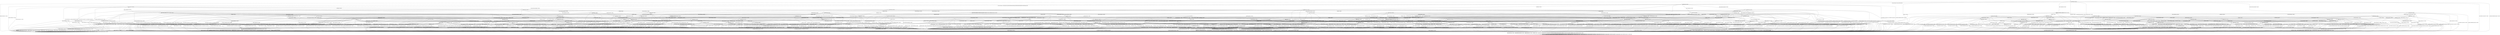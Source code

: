 digraph g {

	s0 [shape="circle" label="s0"];
	s1 [shape="circle" label="s1"];
	s2 [shape="circle" label="s2"];
	s3 [shape="circle" label="s3"];
	s4 [shape="circle" label="s4"];
	s5 [shape="circle" label="s5"];
	s6 [shape="circle" label="s6"];
	s7 [shape="circle" label="s7"];
	s8 [shape="circle" label="s8"];
	s9 [shape="circle" label="s9"];
	s10 [shape="circle" label="s10"];
	s11 [shape="circle" label="s11"];
	s12 [shape="circle" label="s12"];
	s13 [shape="circle" label="s13"];
	s14 [shape="circle" label="s14"];
	s15 [shape="circle" label="s15"];
	s16 [shape="circle" label="s16"];
	s17 [shape="circle" label="s17"];
	s18 [shape="circle" label="s18"];
	s19 [shape="circle" label="s19"];
	s20 [shape="circle" label="s20"];
	s21 [shape="circle" label="s21"];
	s22 [shape="circle" label="s22"];
	s23 [shape="circle" label="s23"];
	s24 [shape="circle" label="s24"];
	s25 [shape="circle" label="s25"];
	s26 [shape="circle" label="s26"];
	s27 [shape="circle" label="s27"];
	s28 [shape="circle" label="s28"];
	s29 [shape="circle" label="s29"];
	s30 [shape="circle" label="s30"];
	s31 [shape="circle" label="s31"];
	s32 [shape="circle" label="s32"];
	s33 [shape="circle" label="s33"];
	s34 [shape="circle" label="s34"];
	s35 [shape="circle" label="s35"];
	s36 [shape="circle" label="s36"];
	s37 [shape="circle" label="s37"];
	s38 [shape="circle" label="s38"];
	s39 [shape="circle" label="s39"];
	s40 [shape="circle" label="s40"];
	s41 [shape="circle" label="s41"];
	s42 [shape="circle" label="s42"];
	s43 [shape="circle" label="s43"];
	s44 [shape="circle" label="s44"];
	s45 [shape="circle" label="s45"];
	s46 [shape="circle" label="s46"];
	s47 [shape="circle" label="s47"];
	s48 [shape="circle" label="s48"];
	s49 [shape="circle" label="s49"];
	s50 [shape="circle" label="s50"];
	s51 [shape="circle" label="s51"];
	s52 [shape="circle" label="s52"];
	s53 [shape="circle" label="s53"];
	s54 [shape="circle" label="s54"];
	s55 [shape="circle" label="s55"];
	s56 [shape="circle" label="s56"];
	s57 [shape="circle" label="s57"];
	s58 [shape="circle" label="s58"];
	s59 [shape="circle" label="s59"];
	s60 [shape="circle" label="s60"];
	s61 [shape="circle" label="s61"];
	s62 [shape="circle" label="s62"];
	s63 [shape="circle" label="s63"];
	s64 [shape="circle" label="s64"];
	s65 [shape="circle" label="s65"];
	s66 [shape="circle" label="s66"];
	s67 [shape="circle" label="s67"];
	s68 [shape="circle" label="s68"];
	s69 [shape="circle" label="s69"];
	s70 [shape="circle" label="s70"];
	s71 [shape="circle" label="s71"];
	s72 [shape="circle" label="s72"];
	s73 [shape="circle" label="s73"];
	s74 [shape="circle" label="s74"];
	s75 [shape="circle" label="s75"];
	s76 [shape="circle" label="s76"];
	s77 [shape="circle" label="s77"];
	s78 [shape="circle" label="s78"];
	s79 [shape="circle" label="s79"];
	s80 [shape="circle" label="s80"];
	s81 [shape="circle" label="s81"];
	s82 [shape="circle" label="s82"];
	s83 [shape="circle" label="s83"];
	s84 [shape="circle" label="s84"];
	s85 [shape="circle" label="s85"];
	s86 [shape="circle" label="s86"];
	s87 [shape="circle" label="s87"];
	s88 [shape="circle" label="s88"];
	s89 [shape="circle" label="s89"];
	s90 [shape="circle" label="s90"];
	s91 [shape="circle" label="s91"];
	s92 [shape="circle" label="s92"];
	s93 [shape="circle" label="s93"];
	s94 [shape="circle" label="s94"];
	s95 [shape="circle" label="s95"];
	s96 [shape="circle" label="s96"];
	s97 [shape="circle" label="s97"];
	s98 [shape="circle" label="s98"];
	s99 [shape="circle" label="s99"];
	s100 [shape="circle" label="s100"];
	s101 [shape="circle" label="s101"];
	s102 [shape="circle" label="s102"];
	s103 [shape="circle" label="s103"];
	s104 [shape="circle" label="s104"];
	s105 [shape="circle" label="s105"];
	s106 [shape="circle" label="s106"];
	s107 [shape="circle" label="s107"];
	s108 [shape="circle" label="s108"];
	s109 [shape="circle" label="s109"];
	s110 [shape="circle" label="s110"];
	s0 -> s2 [label="ECDH_CLIENT_HELLO / HELLO_VERIFY_REQUEST"];
	s0 -> s16 [label="ECDH_CLIENT_KEY_EXCHANGE / TIMEOUT"];
	s0 -> s7 [label="CHANGE_CIPHER_SPEC / TIMEOUT"];
	s0 -> s5 [label="FINISHED / TIMEOUT"];
	s0 -> s0 [label="APPLICATION / TIMEOUT"];
	s0 -> s5 [label="CERTIFICATE / TIMEOUT"];
	s0 -> s8 [label="EMPTY_CERTIFICATE / TIMEOUT"];
	s0 -> s5 [label="CERTIFICATE_VERIFY / TIMEOUT"];
	s0 -> s1 [label="Alert(WARNING,CLOSE_NOTIFY) / TIMEOUT"];
	s0 -> s1 [label="Alert(FATAL,UNEXPECTED_MESSAGE) / TIMEOUT"];
	s1 -> s3 [label="ECDH_CLIENT_HELLO / TIMEOUT"];
	s1 -> s3 [label="ECDH_CLIENT_KEY_EXCHANGE / TIMEOUT"];
	s1 -> s3 [label="CHANGE_CIPHER_SPEC / TIMEOUT"];
	s1 -> s3 [label="FINISHED / TIMEOUT"];
	s1 -> s3 [label="APPLICATION / TIMEOUT"];
	s1 -> s3 [label="CERTIFICATE / TIMEOUT"];
	s1 -> s3 [label="EMPTY_CERTIFICATE / TIMEOUT"];
	s1 -> s3 [label="CERTIFICATE_VERIFY / TIMEOUT"];
	s1 -> s3 [label="Alert(WARNING,CLOSE_NOTIFY) / TIMEOUT"];
	s1 -> s3 [label="Alert(FATAL,UNEXPECTED_MESSAGE) / TIMEOUT"];
	s2 -> s4 [label="ECDH_CLIENT_HELLO / SERVER_HELLO|RSA_CERTIFICATE|ECDHE_SERVER_KEY_EXCHANGE|CERTIFICATE_REQUEST|SERVER_HELLO_DONE"];
	s2 -> s23 [label="ECDH_CLIENT_KEY_EXCHANGE / TIMEOUT"];
	s2 -> s7 [label="CHANGE_CIPHER_SPEC / TIMEOUT"];
	s2 -> s6 [label="FINISHED / TIMEOUT"];
	s2 -> s2 [label="APPLICATION / TIMEOUT"];
	s2 -> s52 [label="CERTIFICATE / TIMEOUT"];
	s2 -> s12 [label="EMPTY_CERTIFICATE / TIMEOUT"];
	s2 -> s6 [label="CERTIFICATE_VERIFY / TIMEOUT"];
	s2 -> s1 [label="Alert(WARNING,CLOSE_NOTIFY) / Alert(WARNING,CLOSE_NOTIFY)"];
	s2 -> s1 [label="Alert(FATAL,UNEXPECTED_MESSAGE) / TIMEOUT"];
	s3 -> s3 [label="ECDH_CLIENT_HELLO / SOCKET_CLOSED"];
	s3 -> s3 [label="ECDH_CLIENT_KEY_EXCHANGE / SOCKET_CLOSED"];
	s3 -> s3 [label="CHANGE_CIPHER_SPEC / SOCKET_CLOSED"];
	s3 -> s3 [label="FINISHED / SOCKET_CLOSED"];
	s3 -> s3 [label="APPLICATION / SOCKET_CLOSED"];
	s3 -> s3 [label="CERTIFICATE / SOCKET_CLOSED"];
	s3 -> s3 [label="EMPTY_CERTIFICATE / SOCKET_CLOSED"];
	s3 -> s3 [label="CERTIFICATE_VERIFY / SOCKET_CLOSED"];
	s3 -> s3 [label="Alert(WARNING,CLOSE_NOTIFY) / SOCKET_CLOSED"];
	s3 -> s3 [label="Alert(FATAL,UNEXPECTED_MESSAGE) / SOCKET_CLOSED"];
	s4 -> s1 [label="ECDH_CLIENT_HELLO / Alert(FATAL,UNEXPECTED_MESSAGE)"];
	s4 -> s20 [label="ECDH_CLIENT_KEY_EXCHANGE / TIMEOUT"];
	s4 -> s7 [label="CHANGE_CIPHER_SPEC / TIMEOUT"];
	s4 -> s6 [label="FINISHED / TIMEOUT"];
	s4 -> s4 [label="APPLICATION / TIMEOUT"];
	s4 -> s50 [label="CERTIFICATE / TIMEOUT"];
	s4 -> s10 [label="EMPTY_CERTIFICATE / TIMEOUT"];
	s4 -> s6 [label="CERTIFICATE_VERIFY / TIMEOUT"];
	s4 -> s1 [label="Alert(WARNING,CLOSE_NOTIFY) / Alert(WARNING,CLOSE_NOTIFY)"];
	s4 -> s1 [label="Alert(FATAL,UNEXPECTED_MESSAGE) / TIMEOUT"];
	s5 -> s5 [label="ECDH_CLIENT_HELLO / TIMEOUT"];
	s5 -> s5 [label="ECDH_CLIENT_KEY_EXCHANGE / TIMEOUT"];
	s5 -> s7 [label="CHANGE_CIPHER_SPEC / TIMEOUT"];
	s5 -> s5 [label="FINISHED / TIMEOUT"];
	s5 -> s5 [label="APPLICATION / TIMEOUT"];
	s5 -> s5 [label="CERTIFICATE / TIMEOUT"];
	s5 -> s5 [label="EMPTY_CERTIFICATE / TIMEOUT"];
	s5 -> s5 [label="CERTIFICATE_VERIFY / TIMEOUT"];
	s5 -> s1 [label="Alert(WARNING,CLOSE_NOTIFY) / TIMEOUT"];
	s5 -> s1 [label="Alert(FATAL,UNEXPECTED_MESSAGE) / TIMEOUT"];
	s6 -> s6 [label="ECDH_CLIENT_HELLO / TIMEOUT"];
	s6 -> s6 [label="ECDH_CLIENT_KEY_EXCHANGE / TIMEOUT"];
	s6 -> s7 [label="CHANGE_CIPHER_SPEC / TIMEOUT"];
	s6 -> s6 [label="FINISHED / TIMEOUT"];
	s6 -> s6 [label="APPLICATION / TIMEOUT"];
	s6 -> s6 [label="CERTIFICATE / TIMEOUT"];
	s6 -> s6 [label="EMPTY_CERTIFICATE / TIMEOUT"];
	s6 -> s6 [label="CERTIFICATE_VERIFY / TIMEOUT"];
	s6 -> s1 [label="Alert(WARNING,CLOSE_NOTIFY) / Alert(WARNING,CLOSE_NOTIFY)"];
	s6 -> s1 [label="Alert(FATAL,UNEXPECTED_MESSAGE) / TIMEOUT"];
	s7 -> s7 [label="ECDH_CLIENT_HELLO / TIMEOUT"];
	s7 -> s7 [label="ECDH_CLIENT_KEY_EXCHANGE / TIMEOUT"];
	s7 -> s7 [label="CHANGE_CIPHER_SPEC / TIMEOUT"];
	s7 -> s7 [label="FINISHED / TIMEOUT"];
	s7 -> s7 [label="APPLICATION / TIMEOUT"];
	s7 -> s7 [label="CERTIFICATE / TIMEOUT"];
	s7 -> s7 [label="EMPTY_CERTIFICATE / TIMEOUT"];
	s7 -> s7 [label="CERTIFICATE_VERIFY / TIMEOUT"];
	s7 -> s7 [label="Alert(WARNING,CLOSE_NOTIFY) / TIMEOUT"];
	s7 -> s7 [label="Alert(FATAL,UNEXPECTED_MESSAGE) / TIMEOUT"];
	s8 -> s8 [label="ECDH_CLIENT_HELLO / TIMEOUT"];
	s8 -> s32 [label="ECDH_CLIENT_KEY_EXCHANGE / TIMEOUT"];
	s8 -> s9 [label="CHANGE_CIPHER_SPEC / TIMEOUT"];
	s8 -> s106 [label="FINISHED / TIMEOUT"];
	s8 -> s8 [label="APPLICATION / TIMEOUT"];
	s8 -> s5 [label="CERTIFICATE / TIMEOUT"];
	s8 -> s5 [label="EMPTY_CERTIFICATE / TIMEOUT"];
	s8 -> s14 [label="CERTIFICATE_VERIFY / TIMEOUT"];
	s8 -> s1 [label="Alert(WARNING,CLOSE_NOTIFY) / TIMEOUT"];
	s8 -> s1 [label="Alert(FATAL,UNEXPECTED_MESSAGE) / TIMEOUT"];
	s9 -> s1 [label="ECDH_CLIENT_HELLO / TIMEOUT"];
	s9 -> s1 [label="ECDH_CLIENT_KEY_EXCHANGE / TIMEOUT"];
	s9 -> s7 [label="CHANGE_CIPHER_SPEC / TIMEOUT"];
	s9 -> s1 [label="FINISHED / TIMEOUT"];
	s9 -> s9 [label="APPLICATION / TIMEOUT"];
	s9 -> s1 [label="CERTIFICATE / TIMEOUT"];
	s9 -> s1 [label="EMPTY_CERTIFICATE / TIMEOUT"];
	s9 -> s1 [label="CERTIFICATE_VERIFY / TIMEOUT"];
	s9 -> s9 [label="Alert(WARNING,CLOSE_NOTIFY) / TIMEOUT"];
	s9 -> s9 [label="Alert(FATAL,UNEXPECTED_MESSAGE) / TIMEOUT"];
	s10 -> s28 [label="ECDH_CLIENT_HELLO / TIMEOUT"];
	s10 -> s26 [label="ECDH_CLIENT_KEY_EXCHANGE / TIMEOUT"];
	s10 -> s11 [label="CHANGE_CIPHER_SPEC / TIMEOUT"];
	s10 -> s84 [label="FINISHED / TIMEOUT"];
	s10 -> s10 [label="APPLICATION / TIMEOUT"];
	s10 -> s6 [label="CERTIFICATE / TIMEOUT"];
	s10 -> s6 [label="EMPTY_CERTIFICATE / TIMEOUT"];
	s10 -> s10 [label="CERTIFICATE_VERIFY / TIMEOUT"];
	s10 -> s1 [label="Alert(WARNING,CLOSE_NOTIFY) / Alert(WARNING,CLOSE_NOTIFY)"];
	s10 -> s1 [label="Alert(FATAL,UNEXPECTED_MESSAGE) / TIMEOUT"];
	s11 -> s1 [label="ECDH_CLIENT_HELLO / Alert(FATAL,BAD_CERTIFICATE)"];
	s11 -> s1 [label="ECDH_CLIENT_KEY_EXCHANGE / Alert(FATAL,BAD_CERTIFICATE)"];
	s11 -> s7 [label="CHANGE_CIPHER_SPEC / TIMEOUT"];
	s11 -> s1 [label="FINISHED / Alert(FATAL,BAD_CERTIFICATE)"];
	s11 -> s11 [label="APPLICATION / TIMEOUT"];
	s11 -> s1 [label="CERTIFICATE / Alert(FATAL,BAD_CERTIFICATE)"];
	s11 -> s1 [label="EMPTY_CERTIFICATE / Alert(FATAL,BAD_CERTIFICATE)"];
	s11 -> s1 [label="CERTIFICATE_VERIFY / Alert(FATAL,BAD_CERTIFICATE)"];
	s11 -> s11 [label="Alert(WARNING,CLOSE_NOTIFY) / TIMEOUT"];
	s11 -> s11 [label="Alert(FATAL,UNEXPECTED_MESSAGE) / TIMEOUT"];
	s12 -> s18 [label="ECDH_CLIENT_HELLO / TIMEOUT"];
	s12 -> s15 [label="ECDH_CLIENT_KEY_EXCHANGE / TIMEOUT"];
	s12 -> s13 [label="CHANGE_CIPHER_SPEC / TIMEOUT"];
	s12 -> s72 [label="FINISHED / TIMEOUT"];
	s12 -> s12 [label="APPLICATION / TIMEOUT"];
	s12 -> s6 [label="CERTIFICATE / TIMEOUT"];
	s12 -> s6 [label="EMPTY_CERTIFICATE / TIMEOUT"];
	s12 -> s61 [label="CERTIFICATE_VERIFY / TIMEOUT"];
	s12 -> s1 [label="Alert(WARNING,CLOSE_NOTIFY) / Alert(WARNING,CLOSE_NOTIFY)"];
	s12 -> s1 [label="Alert(FATAL,UNEXPECTED_MESSAGE) / TIMEOUT"];
	s13 -> s1 [label="ECDH_CLIENT_HELLO / Alert(FATAL,UNEXPECTED_MESSAGE)"];
	s13 -> s1 [label="ECDH_CLIENT_KEY_EXCHANGE / Alert(FATAL,UNEXPECTED_MESSAGE)"];
	s13 -> s7 [label="CHANGE_CIPHER_SPEC / TIMEOUT"];
	s13 -> s1 [label="FINISHED / Alert(FATAL,UNEXPECTED_MESSAGE)"];
	s13 -> s13 [label="APPLICATION / TIMEOUT"];
	s13 -> s1 [label="CERTIFICATE / Alert(FATAL,UNEXPECTED_MESSAGE)"];
	s13 -> s1 [label="EMPTY_CERTIFICATE / Alert(FATAL,UNEXPECTED_MESSAGE)"];
	s13 -> s1 [label="CERTIFICATE_VERIFY / Alert(FATAL,UNEXPECTED_MESSAGE)"];
	s13 -> s13 [label="Alert(WARNING,CLOSE_NOTIFY) / TIMEOUT"];
	s13 -> s13 [label="Alert(FATAL,UNEXPECTED_MESSAGE) / TIMEOUT"];
	s14 -> s29 [label="ECDH_CLIENT_HELLO / TIMEOUT"];
	s14 -> s37 [label="ECDH_CLIENT_KEY_EXCHANGE / TIMEOUT"];
	s14 -> s9 [label="CHANGE_CIPHER_SPEC / TIMEOUT"];
	s14 -> s17 [label="FINISHED / TIMEOUT"];
	s14 -> s14 [label="APPLICATION / TIMEOUT"];
	s14 -> s5 [label="CERTIFICATE / TIMEOUT"];
	s14 -> s5 [label="EMPTY_CERTIFICATE / TIMEOUT"];
	s14 -> s5 [label="CERTIFICATE_VERIFY / TIMEOUT"];
	s14 -> s1 [label="Alert(WARNING,CLOSE_NOTIFY) / TIMEOUT"];
	s14 -> s1 [label="Alert(FATAL,UNEXPECTED_MESSAGE) / TIMEOUT"];
	s15 -> s19 [label="ECDH_CLIENT_HELLO / TIMEOUT"];
	s15 -> s6 [label="ECDH_CLIENT_KEY_EXCHANGE / TIMEOUT"];
	s15 -> s13 [label="CHANGE_CIPHER_SPEC / TIMEOUT"];
	s15 -> s25 [label="FINISHED / TIMEOUT"];
	s15 -> s15 [label="APPLICATION / TIMEOUT"];
	s15 -> s6 [label="CERTIFICATE / TIMEOUT"];
	s15 -> s6 [label="EMPTY_CERTIFICATE / TIMEOUT"];
	s15 -> s54 [label="CERTIFICATE_VERIFY / TIMEOUT"];
	s15 -> s1 [label="Alert(WARNING,CLOSE_NOTIFY) / Alert(WARNING,CLOSE_NOTIFY)"];
	s15 -> s1 [label="Alert(FATAL,UNEXPECTED_MESSAGE) / TIMEOUT"];
	s16 -> s88 [label="ECDH_CLIENT_HELLO / TIMEOUT"];
	s16 -> s5 [label="ECDH_CLIENT_KEY_EXCHANGE / TIMEOUT"];
	s16 -> s9 [label="CHANGE_CIPHER_SPEC / TIMEOUT"];
	s16 -> s70 [label="FINISHED / TIMEOUT"];
	s16 -> s16 [label="APPLICATION / TIMEOUT"];
	s16 -> s32 [label="CERTIFICATE / TIMEOUT"];
	s16 -> s32 [label="EMPTY_CERTIFICATE / TIMEOUT"];
	s16 -> s30 [label="CERTIFICATE_VERIFY / TIMEOUT"];
	s16 -> s1 [label="Alert(WARNING,CLOSE_NOTIFY) / TIMEOUT"];
	s16 -> s1 [label="Alert(FATAL,UNEXPECTED_MESSAGE) / TIMEOUT"];
	s17 -> s83 [label="ECDH_CLIENT_HELLO / TIMEOUT"];
	s17 -> s63 [label="ECDH_CLIENT_KEY_EXCHANGE / TIMEOUT"];
	s17 -> s9 [label="CHANGE_CIPHER_SPEC / TIMEOUT"];
	s17 -> s5 [label="FINISHED / TIMEOUT"];
	s17 -> s17 [label="APPLICATION / TIMEOUT"];
	s17 -> s5 [label="CERTIFICATE / TIMEOUT"];
	s17 -> s5 [label="EMPTY_CERTIFICATE / TIMEOUT"];
	s17 -> s5 [label="CERTIFICATE_VERIFY / TIMEOUT"];
	s17 -> s1 [label="Alert(WARNING,CLOSE_NOTIFY) / TIMEOUT"];
	s17 -> s1 [label="Alert(FATAL,UNEXPECTED_MESSAGE) / TIMEOUT"];
	s18 -> s6 [label="ECDH_CLIENT_HELLO / TIMEOUT"];
	s18 -> s19 [label="ECDH_CLIENT_KEY_EXCHANGE / TIMEOUT"];
	s18 -> s13 [label="CHANGE_CIPHER_SPEC / TIMEOUT"];
	s18 -> s78 [label="FINISHED / TIMEOUT"];
	s18 -> s18 [label="APPLICATION / TIMEOUT"];
	s18 -> s6 [label="CERTIFICATE / TIMEOUT"];
	s18 -> s6 [label="EMPTY_CERTIFICATE / TIMEOUT"];
	s18 -> s80 [label="CERTIFICATE_VERIFY / TIMEOUT"];
	s18 -> s1 [label="Alert(WARNING,CLOSE_NOTIFY) / Alert(WARNING,CLOSE_NOTIFY)"];
	s18 -> s1 [label="Alert(FATAL,UNEXPECTED_MESSAGE) / TIMEOUT"];
	s19 -> s6 [label="ECDH_CLIENT_HELLO / TIMEOUT"];
	s19 -> s6 [label="ECDH_CLIENT_KEY_EXCHANGE / TIMEOUT"];
	s19 -> s13 [label="CHANGE_CIPHER_SPEC / TIMEOUT"];
	s19 -> s98 [label="FINISHED / TIMEOUT"];
	s19 -> s19 [label="APPLICATION / TIMEOUT"];
	s19 -> s6 [label="CERTIFICATE / TIMEOUT"];
	s19 -> s6 [label="EMPTY_CERTIFICATE / TIMEOUT"];
	s19 -> s95 [label="CERTIFICATE_VERIFY / TIMEOUT"];
	s19 -> s1 [label="Alert(WARNING,CLOSE_NOTIFY) / Alert(WARNING,CLOSE_NOTIFY)"];
	s19 -> s1 [label="Alert(FATAL,UNEXPECTED_MESSAGE) / TIMEOUT"];
	s20 -> s19 [label="ECDH_CLIENT_HELLO / TIMEOUT"];
	s20 -> s6 [label="ECDH_CLIENT_KEY_EXCHANGE / TIMEOUT"];
	s20 -> s44 [label="CHANGE_CIPHER_SPEC / TIMEOUT"];
	s20 -> s24 [label="FINISHED / TIMEOUT"];
	s20 -> s20 [label="APPLICATION / TIMEOUT"];
	s20 -> s62 [label="CERTIFICATE / TIMEOUT"];
	s20 -> s26 [label="EMPTY_CERTIFICATE / TIMEOUT"];
	s20 -> s21 [label="CERTIFICATE_VERIFY / TIMEOUT"];
	s20 -> s1 [label="Alert(WARNING,CLOSE_NOTIFY) / Alert(WARNING,CLOSE_NOTIFY)"];
	s20 -> s1 [label="Alert(FATAL,UNEXPECTED_MESSAGE) / TIMEOUT"];
	s21 -> s33 [label="ECDH_CLIENT_HELLO / TIMEOUT"];
	s21 -> s6 [label="ECDH_CLIENT_KEY_EXCHANGE / TIMEOUT"];
	s21 -> s22 [label="CHANGE_CIPHER_SPEC / TIMEOUT"];
	s21 -> s21 [label="FINISHED / TIMEOUT"];
	s21 -> s21 [label="APPLICATION / TIMEOUT"];
	s21 -> s27 [label="CERTIFICATE / TIMEOUT"];
	s21 -> s27 [label="EMPTY_CERTIFICATE / TIMEOUT"];
	s21 -> s6 [label="CERTIFICATE_VERIFY / TIMEOUT"];
	s21 -> s1 [label="Alert(WARNING,CLOSE_NOTIFY) / Alert(WARNING,CLOSE_NOTIFY)"];
	s21 -> s1 [label="Alert(FATAL,UNEXPECTED_MESSAGE) / TIMEOUT"];
	s22 -> s1 [label="ECDH_CLIENT_HELLO / Alert(FATAL,HANDSHAKE_FAILURE)"];
	s22 -> s1 [label="ECDH_CLIENT_KEY_EXCHANGE / Alert(FATAL,HANDSHAKE_FAILURE)"];
	s22 -> s7 [label="CHANGE_CIPHER_SPEC / TIMEOUT"];
	s22 -> s1 [label="FINISHED / Alert(FATAL,HANDSHAKE_FAILURE)"];
	s22 -> s22 [label="APPLICATION / TIMEOUT"];
	s22 -> s1 [label="CERTIFICATE / Alert(FATAL,HANDSHAKE_FAILURE)"];
	s22 -> s1 [label="EMPTY_CERTIFICATE / Alert(FATAL,HANDSHAKE_FAILURE)"];
	s22 -> s1 [label="CERTIFICATE_VERIFY / Alert(FATAL,HANDSHAKE_FAILURE)"];
	s22 -> s22 [label="Alert(WARNING,CLOSE_NOTIFY) / TIMEOUT"];
	s22 -> s22 [label="Alert(FATAL,UNEXPECTED_MESSAGE) / TIMEOUT"];
	s23 -> s19 [label="ECDH_CLIENT_HELLO / TIMEOUT"];
	s23 -> s6 [label="ECDH_CLIENT_KEY_EXCHANGE / TIMEOUT"];
	s23 -> s13 [label="CHANGE_CIPHER_SPEC / TIMEOUT"];
	s23 -> s24 [label="FINISHED / TIMEOUT"];
	s23 -> s23 [label="APPLICATION / TIMEOUT"];
	s23 -> s15 [label="CERTIFICATE / TIMEOUT"];
	s23 -> s15 [label="EMPTY_CERTIFICATE / TIMEOUT"];
	s23 -> s101 [label="CERTIFICATE_VERIFY / TIMEOUT"];
	s23 -> s1 [label="Alert(WARNING,CLOSE_NOTIFY) / Alert(WARNING,CLOSE_NOTIFY)"];
	s23 -> s1 [label="Alert(FATAL,UNEXPECTED_MESSAGE) / TIMEOUT"];
	s24 -> s42 [label="ECDH_CLIENT_HELLO / TIMEOUT"];
	s24 -> s6 [label="ECDH_CLIENT_KEY_EXCHANGE / TIMEOUT"];
	s24 -> s13 [label="CHANGE_CIPHER_SPEC / TIMEOUT"];
	s24 -> s6 [label="FINISHED / TIMEOUT"];
	s24 -> s24 [label="APPLICATION / TIMEOUT"];
	s24 -> s25 [label="CERTIFICATE / TIMEOUT"];
	s24 -> s25 [label="EMPTY_CERTIFICATE / TIMEOUT"];
	s24 -> s104 [label="CERTIFICATE_VERIFY / TIMEOUT"];
	s24 -> s1 [label="Alert(WARNING,CLOSE_NOTIFY) / Alert(WARNING,CLOSE_NOTIFY)"];
	s24 -> s1 [label="Alert(FATAL,UNEXPECTED_MESSAGE) / TIMEOUT"];
	s25 -> s98 [label="ECDH_CLIENT_HELLO / TIMEOUT"];
	s25 -> s6 [label="ECDH_CLIENT_KEY_EXCHANGE / TIMEOUT"];
	s25 -> s13 [label="CHANGE_CIPHER_SPEC / TIMEOUT"];
	s25 -> s6 [label="FINISHED / TIMEOUT"];
	s25 -> s25 [label="APPLICATION / TIMEOUT"];
	s25 -> s6 [label="CERTIFICATE / TIMEOUT"];
	s25 -> s6 [label="EMPTY_CERTIFICATE / TIMEOUT"];
	s25 -> s39 [label="CERTIFICATE_VERIFY / TIMEOUT"];
	s25 -> s1 [label="Alert(WARNING,CLOSE_NOTIFY) / Alert(WARNING,CLOSE_NOTIFY)"];
	s25 -> s1 [label="Alert(FATAL,UNEXPECTED_MESSAGE) / TIMEOUT"];
	s26 -> s38 [label="ECDH_CLIENT_HELLO / TIMEOUT"];
	s26 -> s6 [label="ECDH_CLIENT_KEY_EXCHANGE / TIMEOUT"];
	s26 -> s11 [label="CHANGE_CIPHER_SPEC / TIMEOUT"];
	s26 -> s107 [label="FINISHED / TIMEOUT"];
	s26 -> s26 [label="APPLICATION / TIMEOUT"];
	s26 -> s6 [label="CERTIFICATE / TIMEOUT"];
	s26 -> s6 [label="EMPTY_CERTIFICATE / TIMEOUT"];
	s26 -> s41 [label="CERTIFICATE_VERIFY / TIMEOUT"];
	s26 -> s1 [label="Alert(WARNING,CLOSE_NOTIFY) / Alert(WARNING,CLOSE_NOTIFY)"];
	s26 -> s1 [label="Alert(FATAL,UNEXPECTED_MESSAGE) / TIMEOUT"];
	s27 -> s82 [label="ECDH_CLIENT_HELLO / TIMEOUT"];
	s27 -> s6 [label="ECDH_CLIENT_KEY_EXCHANGE / TIMEOUT"];
	s27 -> s22 [label="CHANGE_CIPHER_SPEC / TIMEOUT"];
	s27 -> s96 [label="FINISHED / TIMEOUT"];
	s27 -> s27 [label="APPLICATION / TIMEOUT"];
	s27 -> s6 [label="CERTIFICATE / TIMEOUT"];
	s27 -> s6 [label="EMPTY_CERTIFICATE / TIMEOUT"];
	s27 -> s6 [label="CERTIFICATE_VERIFY / TIMEOUT"];
	s27 -> s1 [label="Alert(WARNING,CLOSE_NOTIFY) / Alert(WARNING,CLOSE_NOTIFY)"];
	s27 -> s1 [label="Alert(FATAL,UNEXPECTED_MESSAGE) / TIMEOUT"];
	s28 -> s6 [label="ECDH_CLIENT_HELLO / TIMEOUT"];
	s28 -> s38 [label="ECDH_CLIENT_KEY_EXCHANGE / TIMEOUT"];
	s28 -> s11 [label="CHANGE_CIPHER_SPEC / TIMEOUT"];
	s28 -> s85 [label="FINISHED / TIMEOUT"];
	s28 -> s28 [label="APPLICATION / TIMEOUT"];
	s28 -> s6 [label="CERTIFICATE / TIMEOUT"];
	s28 -> s6 [label="EMPTY_CERTIFICATE / TIMEOUT"];
	s28 -> s91 [label="CERTIFICATE_VERIFY / TIMEOUT"];
	s28 -> s1 [label="Alert(WARNING,CLOSE_NOTIFY) / Alert(WARNING,CLOSE_NOTIFY)"];
	s28 -> s1 [label="Alert(FATAL,UNEXPECTED_MESSAGE) / TIMEOUT"];
	s29 -> s5 [label="ECDH_CLIENT_HELLO / TIMEOUT"];
	s29 -> s43 [label="ECDH_CLIENT_KEY_EXCHANGE / TIMEOUT"];
	s29 -> s9 [label="CHANGE_CIPHER_SPEC / TIMEOUT"];
	s29 -> s83 [label="FINISHED / TIMEOUT"];
	s29 -> s29 [label="APPLICATION / TIMEOUT"];
	s29 -> s5 [label="CERTIFICATE / TIMEOUT"];
	s29 -> s5 [label="EMPTY_CERTIFICATE / TIMEOUT"];
	s29 -> s5 [label="CERTIFICATE_VERIFY / TIMEOUT"];
	s29 -> s1 [label="Alert(WARNING,CLOSE_NOTIFY) / TIMEOUT"];
	s29 -> s1 [label="Alert(FATAL,UNEXPECTED_MESSAGE) / TIMEOUT"];
	s30 -> s31 [label="ECDH_CLIENT_HELLO / TIMEOUT"];
	s30 -> s5 [label="ECDH_CLIENT_KEY_EXCHANGE / TIMEOUT"];
	s30 -> s9 [label="CHANGE_CIPHER_SPEC / TIMEOUT"];
	s30 -> s59 [label="FINISHED / TIMEOUT"];
	s30 -> s30 [label="APPLICATION / TIMEOUT"];
	s30 -> s37 [label="CERTIFICATE / TIMEOUT"];
	s30 -> s37 [label="EMPTY_CERTIFICATE / TIMEOUT"];
	s30 -> s5 [label="CERTIFICATE_VERIFY / TIMEOUT"];
	s30 -> s1 [label="Alert(WARNING,CLOSE_NOTIFY) / TIMEOUT"];
	s30 -> s1 [label="Alert(FATAL,UNEXPECTED_MESSAGE) / TIMEOUT"];
	s31 -> s5 [label="ECDH_CLIENT_HELLO / TIMEOUT"];
	s31 -> s5 [label="ECDH_CLIENT_KEY_EXCHANGE / TIMEOUT"];
	s31 -> s9 [label="CHANGE_CIPHER_SPEC / TIMEOUT"];
	s31 -> s34 [label="FINISHED / TIMEOUT"];
	s31 -> s31 [label="APPLICATION / TIMEOUT"];
	s31 -> s43 [label="CERTIFICATE / TIMEOUT"];
	s31 -> s43 [label="EMPTY_CERTIFICATE / TIMEOUT"];
	s31 -> s5 [label="CERTIFICATE_VERIFY / TIMEOUT"];
	s31 -> s1 [label="Alert(WARNING,CLOSE_NOTIFY) / TIMEOUT"];
	s31 -> s1 [label="Alert(FATAL,UNEXPECTED_MESSAGE) / TIMEOUT"];
	s32 -> s105 [label="ECDH_CLIENT_HELLO / TIMEOUT"];
	s32 -> s5 [label="ECDH_CLIENT_KEY_EXCHANGE / TIMEOUT"];
	s32 -> s9 [label="CHANGE_CIPHER_SPEC / TIMEOUT"];
	s32 -> s73 [label="FINISHED / TIMEOUT"];
	s32 -> s32 [label="APPLICATION / TIMEOUT"];
	s32 -> s5 [label="CERTIFICATE / TIMEOUT"];
	s32 -> s5 [label="EMPTY_CERTIFICATE / TIMEOUT"];
	s32 -> s37 [label="CERTIFICATE_VERIFY / TIMEOUT"];
	s32 -> s1 [label="Alert(WARNING,CLOSE_NOTIFY) / TIMEOUT"];
	s32 -> s1 [label="Alert(FATAL,UNEXPECTED_MESSAGE) / TIMEOUT"];
	s33 -> s6 [label="ECDH_CLIENT_HELLO / TIMEOUT"];
	s33 -> s6 [label="ECDH_CLIENT_KEY_EXCHANGE / TIMEOUT"];
	s33 -> s22 [label="CHANGE_CIPHER_SPEC / TIMEOUT"];
	s33 -> s35 [label="FINISHED / TIMEOUT"];
	s33 -> s33 [label="APPLICATION / TIMEOUT"];
	s33 -> s82 [label="CERTIFICATE / TIMEOUT"];
	s33 -> s82 [label="EMPTY_CERTIFICATE / TIMEOUT"];
	s33 -> s6 [label="CERTIFICATE_VERIFY / TIMEOUT"];
	s33 -> s1 [label="Alert(WARNING,CLOSE_NOTIFY) / Alert(WARNING,CLOSE_NOTIFY)"];
	s33 -> s1 [label="Alert(FATAL,UNEXPECTED_MESSAGE) / TIMEOUT"];
	s34 -> s5 [label="ECDH_CLIENT_HELLO / TIMEOUT"];
	s34 -> s5 [label="ECDH_CLIENT_KEY_EXCHANGE / TIMEOUT"];
	s34 -> s9 [label="CHANGE_CIPHER_SPEC / TIMEOUT"];
	s34 -> s5 [label="FINISHED / TIMEOUT"];
	s34 -> s34 [label="APPLICATION / TIMEOUT"];
	s34 -> s58 [label="CERTIFICATE / TIMEOUT"];
	s34 -> s58 [label="EMPTY_CERTIFICATE / TIMEOUT"];
	s34 -> s5 [label="CERTIFICATE_VERIFY / TIMEOUT"];
	s34 -> s1 [label="Alert(WARNING,CLOSE_NOTIFY) / TIMEOUT"];
	s34 -> s1 [label="Alert(FATAL,UNEXPECTED_MESSAGE) / TIMEOUT"];
	s35 -> s6 [label="ECDH_CLIENT_HELLO / TIMEOUT"];
	s35 -> s6 [label="ECDH_CLIENT_KEY_EXCHANGE / TIMEOUT"];
	s35 -> s22 [label="CHANGE_CIPHER_SPEC / TIMEOUT"];
	s35 -> s6 [label="FINISHED / TIMEOUT"];
	s35 -> s35 [label="APPLICATION / TIMEOUT"];
	s35 -> s36 [label="CERTIFICATE / TIMEOUT"];
	s35 -> s36 [label="EMPTY_CERTIFICATE / TIMEOUT"];
	s35 -> s6 [label="CERTIFICATE_VERIFY / TIMEOUT"];
	s35 -> s1 [label="Alert(WARNING,CLOSE_NOTIFY) / Alert(WARNING,CLOSE_NOTIFY)"];
	s35 -> s1 [label="Alert(FATAL,UNEXPECTED_MESSAGE) / TIMEOUT"];
	s36 -> s6 [label="ECDH_CLIENT_HELLO / TIMEOUT"];
	s36 -> s6 [label="ECDH_CLIENT_KEY_EXCHANGE / TIMEOUT"];
	s36 -> s22 [label="CHANGE_CIPHER_SPEC / TIMEOUT"];
	s36 -> s6 [label="FINISHED / TIMEOUT"];
	s36 -> s36 [label="APPLICATION / TIMEOUT"];
	s36 -> s6 [label="CERTIFICATE / TIMEOUT"];
	s36 -> s6 [label="EMPTY_CERTIFICATE / TIMEOUT"];
	s36 -> s6 [label="CERTIFICATE_VERIFY / TIMEOUT"];
	s36 -> s1 [label="Alert(WARNING,CLOSE_NOTIFY) / Alert(WARNING,CLOSE_NOTIFY)"];
	s36 -> s1 [label="Alert(FATAL,UNEXPECTED_MESSAGE) / TIMEOUT"];
	s37 -> s43 [label="ECDH_CLIENT_HELLO / TIMEOUT"];
	s37 -> s5 [label="ECDH_CLIENT_KEY_EXCHANGE / TIMEOUT"];
	s37 -> s9 [label="CHANGE_CIPHER_SPEC / TIMEOUT"];
	s37 -> s63 [label="FINISHED / TIMEOUT"];
	s37 -> s37 [label="APPLICATION / TIMEOUT"];
	s37 -> s5 [label="CERTIFICATE / TIMEOUT"];
	s37 -> s5 [label="EMPTY_CERTIFICATE / TIMEOUT"];
	s37 -> s5 [label="CERTIFICATE_VERIFY / TIMEOUT"];
	s37 -> s1 [label="Alert(WARNING,CLOSE_NOTIFY) / TIMEOUT"];
	s37 -> s1 [label="Alert(FATAL,UNEXPECTED_MESSAGE) / TIMEOUT"];
	s38 -> s6 [label="ECDH_CLIENT_HELLO / TIMEOUT"];
	s38 -> s6 [label="ECDH_CLIENT_KEY_EXCHANGE / TIMEOUT"];
	s38 -> s11 [label="CHANGE_CIPHER_SPEC / TIMEOUT"];
	s38 -> s102 [label="FINISHED / TIMEOUT"];
	s38 -> s38 [label="APPLICATION / TIMEOUT"];
	s38 -> s6 [label="CERTIFICATE / TIMEOUT"];
	s38 -> s6 [label="EMPTY_CERTIFICATE / TIMEOUT"];
	s38 -> s93 [label="CERTIFICATE_VERIFY / TIMEOUT"];
	s38 -> s1 [label="Alert(WARNING,CLOSE_NOTIFY) / Alert(WARNING,CLOSE_NOTIFY)"];
	s38 -> s1 [label="Alert(FATAL,UNEXPECTED_MESSAGE) / TIMEOUT"];
	s39 -> s40 [label="ECDH_CLIENT_HELLO / TIMEOUT"];
	s39 -> s6 [label="ECDH_CLIENT_KEY_EXCHANGE / TIMEOUT"];
	s39 -> s13 [label="CHANGE_CIPHER_SPEC / TIMEOUT"];
	s39 -> s6 [label="FINISHED / TIMEOUT"];
	s39 -> s39 [label="APPLICATION / TIMEOUT"];
	s39 -> s6 [label="CERTIFICATE / TIMEOUT"];
	s39 -> s6 [label="EMPTY_CERTIFICATE / TIMEOUT"];
	s39 -> s6 [label="CERTIFICATE_VERIFY / TIMEOUT"];
	s39 -> s1 [label="Alert(WARNING,CLOSE_NOTIFY) / Alert(WARNING,CLOSE_NOTIFY)"];
	s39 -> s1 [label="Alert(FATAL,UNEXPECTED_MESSAGE) / TIMEOUT"];
	s40 -> s6 [label="ECDH_CLIENT_HELLO / TIMEOUT"];
	s40 -> s6 [label="ECDH_CLIENT_KEY_EXCHANGE / TIMEOUT"];
	s40 -> s13 [label="CHANGE_CIPHER_SPEC / TIMEOUT"];
	s40 -> s6 [label="FINISHED / TIMEOUT"];
	s40 -> s40 [label="APPLICATION / TIMEOUT"];
	s40 -> s6 [label="CERTIFICATE / TIMEOUT"];
	s40 -> s6 [label="EMPTY_CERTIFICATE / TIMEOUT"];
	s40 -> s6 [label="CERTIFICATE_VERIFY / TIMEOUT"];
	s40 -> s1 [label="Alert(WARNING,CLOSE_NOTIFY) / Alert(WARNING,CLOSE_NOTIFY)"];
	s40 -> s1 [label="Alert(FATAL,UNEXPECTED_MESSAGE) / TIMEOUT"];
	s41 -> s93 [label="ECDH_CLIENT_HELLO / TIMEOUT"];
	s41 -> s6 [label="ECDH_CLIENT_KEY_EXCHANGE / TIMEOUT"];
	s41 -> s11 [label="CHANGE_CIPHER_SPEC / TIMEOUT"];
	s41 -> s108 [label="FINISHED / TIMEOUT"];
	s41 -> s41 [label="APPLICATION / TIMEOUT"];
	s41 -> s6 [label="CERTIFICATE / TIMEOUT"];
	s41 -> s6 [label="EMPTY_CERTIFICATE / TIMEOUT"];
	s41 -> s6 [label="CERTIFICATE_VERIFY / TIMEOUT"];
	s41 -> s1 [label="Alert(WARNING,CLOSE_NOTIFY) / Alert(WARNING,CLOSE_NOTIFY)"];
	s41 -> s1 [label="Alert(FATAL,UNEXPECTED_MESSAGE) / TIMEOUT"];
	s42 -> s6 [label="ECDH_CLIENT_HELLO / TIMEOUT"];
	s42 -> s6 [label="ECDH_CLIENT_KEY_EXCHANGE / TIMEOUT"];
	s42 -> s13 [label="CHANGE_CIPHER_SPEC / TIMEOUT"];
	s42 -> s6 [label="FINISHED / TIMEOUT"];
	s42 -> s42 [label="APPLICATION / TIMEOUT"];
	s42 -> s98 [label="CERTIFICATE / TIMEOUT"];
	s42 -> s98 [label="EMPTY_CERTIFICATE / TIMEOUT"];
	s42 -> s42 [label="CERTIFICATE_VERIFY / TIMEOUT"];
	s42 -> s1 [label="Alert(WARNING,CLOSE_NOTIFY) / Alert(WARNING,CLOSE_NOTIFY)"];
	s42 -> s1 [label="Alert(FATAL,UNEXPECTED_MESSAGE) / TIMEOUT"];
	s43 -> s5 [label="ECDH_CLIENT_HELLO / TIMEOUT"];
	s43 -> s5 [label="ECDH_CLIENT_KEY_EXCHANGE / TIMEOUT"];
	s43 -> s9 [label="CHANGE_CIPHER_SPEC / TIMEOUT"];
	s43 -> s58 [label="FINISHED / TIMEOUT"];
	s43 -> s43 [label="APPLICATION / TIMEOUT"];
	s43 -> s5 [label="CERTIFICATE / TIMEOUT"];
	s43 -> s5 [label="EMPTY_CERTIFICATE / TIMEOUT"];
	s43 -> s5 [label="CERTIFICATE_VERIFY / TIMEOUT"];
	s43 -> s1 [label="Alert(WARNING,CLOSE_NOTIFY) / TIMEOUT"];
	s43 -> s1 [label="Alert(FATAL,UNEXPECTED_MESSAGE) / TIMEOUT"];
	s44 -> s69 [label="ECDH_CLIENT_HELLO / TIMEOUT"];
	s44 -> s6 [label="ECDH_CLIENT_KEY_EXCHANGE / TIMEOUT"];
	s44 -> s7 [label="CHANGE_CIPHER_SPEC / TIMEOUT"];
	s44 -> s71 [label="FINISHED / CHANGE_CIPHER_SPEC|FINISHED"];
	s44 -> s44 [label="APPLICATION / TIMEOUT"];
	s44 -> s45 [label="CERTIFICATE / TIMEOUT"];
	s44 -> s77 [label="EMPTY_CERTIFICATE / TIMEOUT"];
	s44 -> s48 [label="CERTIFICATE_VERIFY / TIMEOUT"];
	s44 -> s44 [label="Alert(WARNING,CLOSE_NOTIFY) / TIMEOUT"];
	s44 -> s44 [label="Alert(FATAL,UNEXPECTED_MESSAGE) / TIMEOUT"];
	s45 -> s74 [label="ECDH_CLIENT_HELLO / TIMEOUT"];
	s45 -> s6 [label="ECDH_CLIENT_KEY_EXCHANGE / TIMEOUT"];
	s45 -> s13 [label="CHANGE_CIPHER_SPEC / TIMEOUT"];
	s45 -> s46 [label="FINISHED / TIMEOUT"];
	s45 -> s6 [label="APPLICATION / TIMEOUT"];
	s45 -> s6 [label="CERTIFICATE / TIMEOUT"];
	s45 -> s6 [label="EMPTY_CERTIFICATE / TIMEOUT"];
	s45 -> s45 [label="CERTIFICATE_VERIFY / TIMEOUT"];
	s45 -> s1 [label="Alert(WARNING,CLOSE_NOTIFY) / Alert(WARNING,CLOSE_NOTIFY)"];
	s45 -> s1 [label="Alert(FATAL,UNEXPECTED_MESSAGE) / TIMEOUT"];
	s46 -> s57 [label="ECDH_CLIENT_HELLO / TIMEOUT"];
	s46 -> s6 [label="ECDH_CLIENT_KEY_EXCHANGE / TIMEOUT"];
	s46 -> s47 [label="CHANGE_CIPHER_SPEC / TIMEOUT"];
	s46 -> s6 [label="FINISHED / TIMEOUT"];
	s46 -> s6 [label="APPLICATION / TIMEOUT"];
	s46 -> s6 [label="CERTIFICATE / TIMEOUT"];
	s46 -> s6 [label="EMPTY_CERTIFICATE / TIMEOUT"];
	s46 -> s46 [label="CERTIFICATE_VERIFY / TIMEOUT"];
	s46 -> s1 [label="Alert(WARNING,CLOSE_NOTIFY) / Alert(WARNING,CLOSE_NOTIFY)"];
	s46 -> s1 [label="Alert(FATAL,UNEXPECTED_MESSAGE) / TIMEOUT"];
	s47 -> s7 [label="ECDH_CLIENT_HELLO / CHANGE_CIPHER_SPEC|FINISHED"];
	s47 -> s7 [label="ECDH_CLIENT_KEY_EXCHANGE / CHANGE_CIPHER_SPEC|FINISHED"];
	s47 -> s7 [label="CHANGE_CIPHER_SPEC / TIMEOUT"];
	s47 -> s7 [label="FINISHED / CHANGE_CIPHER_SPEC|FINISHED"];
	s47 -> s47 [label="APPLICATION / TIMEOUT"];
	s47 -> s7 [label="CERTIFICATE / CHANGE_CIPHER_SPEC|FINISHED"];
	s47 -> s7 [label="EMPTY_CERTIFICATE / CHANGE_CIPHER_SPEC|FINISHED"];
	s47 -> s7 [label="CERTIFICATE_VERIFY / CHANGE_CIPHER_SPEC|FINISHED"];
	s47 -> s47 [label="Alert(WARNING,CLOSE_NOTIFY) / TIMEOUT"];
	s47 -> s47 [label="Alert(FATAL,UNEXPECTED_MESSAGE) / TIMEOUT"];
	s48 -> s49 [label="ECDH_CLIENT_HELLO / TIMEOUT"];
	s48 -> s6 [label="ECDH_CLIENT_KEY_EXCHANGE / TIMEOUT"];
	s48 -> s22 [label="CHANGE_CIPHER_SPEC / TIMEOUT"];
	s48 -> s66 [label="FINISHED / TIMEOUT"];
	s48 -> s6 [label="APPLICATION / TIMEOUT"];
	s48 -> s89 [label="CERTIFICATE / TIMEOUT"];
	s48 -> s89 [label="EMPTY_CERTIFICATE / TIMEOUT"];
	s48 -> s6 [label="CERTIFICATE_VERIFY / TIMEOUT"];
	s48 -> s1 [label="Alert(WARNING,CLOSE_NOTIFY) / Alert(WARNING,CLOSE_NOTIFY)"];
	s48 -> s1 [label="Alert(FATAL,UNEXPECTED_MESSAGE) / TIMEOUT"];
	s49 -> s6 [label="ECDH_CLIENT_HELLO / TIMEOUT"];
	s49 -> s6 [label="ECDH_CLIENT_KEY_EXCHANGE / TIMEOUT"];
	s49 -> s22 [label="CHANGE_CIPHER_SPEC / TIMEOUT"];
	s49 -> s76 [label="FINISHED / TIMEOUT"];
	s49 -> s6 [label="APPLICATION / TIMEOUT"];
	s49 -> s60 [label="CERTIFICATE / TIMEOUT"];
	s49 -> s60 [label="EMPTY_CERTIFICATE / TIMEOUT"];
	s49 -> s6 [label="CERTIFICATE_VERIFY / TIMEOUT"];
	s49 -> s1 [label="Alert(WARNING,CLOSE_NOTIFY) / Alert(WARNING,CLOSE_NOTIFY)"];
	s49 -> s1 [label="Alert(FATAL,UNEXPECTED_MESSAGE) / TIMEOUT"];
	s50 -> s64 [label="ECDH_CLIENT_HELLO / TIMEOUT"];
	s50 -> s109 [label="ECDH_CLIENT_KEY_EXCHANGE / TIMEOUT"];
	s50 -> s7 [label="CHANGE_CIPHER_SPEC / TIMEOUT"];
	s50 -> s67 [label="FINISHED / TIMEOUT"];
	s50 -> s50 [label="APPLICATION / TIMEOUT"];
	s50 -> s6 [label="CERTIFICATE / TIMEOUT"];
	s50 -> s6 [label="EMPTY_CERTIFICATE / TIMEOUT"];
	s50 -> s51 [label="CERTIFICATE_VERIFY / TIMEOUT"];
	s50 -> s1 [label="Alert(WARNING,CLOSE_NOTIFY) / Alert(WARNING,CLOSE_NOTIFY)"];
	s50 -> s1 [label="Alert(FATAL,UNEXPECTED_MESSAGE) / TIMEOUT"];
	s51 -> s80 [label="ECDH_CLIENT_HELLO / TIMEOUT"];
	s51 -> s55 [label="ECDH_CLIENT_KEY_EXCHANGE / TIMEOUT"];
	s51 -> s13 [label="CHANGE_CIPHER_SPEC / TIMEOUT"];
	s51 -> s90 [label="FINISHED / TIMEOUT"];
	s51 -> s51 [label="APPLICATION / TIMEOUT"];
	s51 -> s6 [label="CERTIFICATE / TIMEOUT"];
	s51 -> s6 [label="EMPTY_CERTIFICATE / TIMEOUT"];
	s51 -> s6 [label="CERTIFICATE_VERIFY / TIMEOUT"];
	s51 -> s1 [label="Alert(WARNING,CLOSE_NOTIFY) / Alert(WARNING,CLOSE_NOTIFY)"];
	s51 -> s1 [label="Alert(FATAL,UNEXPECTED_MESSAGE) / TIMEOUT"];
	s52 -> s64 [label="ECDH_CLIENT_HELLO / TIMEOUT"];
	s52 -> s53 [label="ECDH_CLIENT_KEY_EXCHANGE / TIMEOUT"];
	s52 -> s7 [label="CHANGE_CIPHER_SPEC / TIMEOUT"];
	s52 -> s67 [label="FINISHED / TIMEOUT"];
	s52 -> s52 [label="APPLICATION / TIMEOUT"];
	s52 -> s6 [label="CERTIFICATE / TIMEOUT"];
	s52 -> s6 [label="EMPTY_CERTIFICATE / TIMEOUT"];
	s52 -> s61 [label="CERTIFICATE_VERIFY / TIMEOUT"];
	s52 -> s1 [label="Alert(WARNING,CLOSE_NOTIFY) / Alert(WARNING,CLOSE_NOTIFY)"];
	s52 -> s1 [label="Alert(FATAL,UNEXPECTED_MESSAGE) / TIMEOUT"];
	s53 -> s65 [label="ECDH_CLIENT_HELLO / TIMEOUT"];
	s53 -> s6 [label="ECDH_CLIENT_KEY_EXCHANGE / TIMEOUT"];
	s53 -> s7 [label="CHANGE_CIPHER_SPEC / TIMEOUT"];
	s53 -> s68 [label="FINISHED / TIMEOUT"];
	s53 -> s53 [label="APPLICATION / TIMEOUT"];
	s53 -> s6 [label="CERTIFICATE / TIMEOUT"];
	s53 -> s6 [label="EMPTY_CERTIFICATE / TIMEOUT"];
	s53 -> s54 [label="CERTIFICATE_VERIFY / TIMEOUT"];
	s53 -> s1 [label="Alert(WARNING,CLOSE_NOTIFY) / Alert(WARNING,CLOSE_NOTIFY)"];
	s53 -> s1 [label="Alert(FATAL,UNEXPECTED_MESSAGE) / TIMEOUT"];
	s54 -> s95 [label="ECDH_CLIENT_HELLO / TIMEOUT"];
	s54 -> s6 [label="ECDH_CLIENT_KEY_EXCHANGE / TIMEOUT"];
	s54 -> s13 [label="CHANGE_CIPHER_SPEC / TIMEOUT"];
	s54 -> s39 [label="FINISHED / TIMEOUT"];
	s54 -> s54 [label="APPLICATION / TIMEOUT"];
	s54 -> s6 [label="CERTIFICATE / TIMEOUT"];
	s54 -> s6 [label="EMPTY_CERTIFICATE / TIMEOUT"];
	s54 -> s6 [label="CERTIFICATE_VERIFY / TIMEOUT"];
	s54 -> s1 [label="Alert(WARNING,CLOSE_NOTIFY) / Alert(WARNING,CLOSE_NOTIFY)"];
	s54 -> s1 [label="Alert(FATAL,UNEXPECTED_MESSAGE) / TIMEOUT"];
	s55 -> s95 [label="ECDH_CLIENT_HELLO / TIMEOUT"];
	s55 -> s6 [label="ECDH_CLIENT_KEY_EXCHANGE / TIMEOUT"];
	s55 -> s56 [label="CHANGE_CIPHER_SPEC / TIMEOUT"];
	s55 -> s39 [label="FINISHED / TIMEOUT"];
	s55 -> s55 [label="APPLICATION / TIMEOUT"];
	s55 -> s6 [label="CERTIFICATE / TIMEOUT"];
	s55 -> s6 [label="EMPTY_CERTIFICATE / TIMEOUT"];
	s55 -> s6 [label="CERTIFICATE_VERIFY / TIMEOUT"];
	s55 -> s1 [label="Alert(WARNING,CLOSE_NOTIFY) / Alert(WARNING,CLOSE_NOTIFY)"];
	s55 -> s1 [label="Alert(FATAL,UNEXPECTED_MESSAGE) / TIMEOUT"];
	s56 -> s6 [label="ECDH_CLIENT_HELLO / TIMEOUT"];
	s56 -> s6 [label="ECDH_CLIENT_KEY_EXCHANGE / TIMEOUT"];
	s56 -> s7 [label="CHANGE_CIPHER_SPEC / TIMEOUT"];
	s56 -> s71 [label="FINISHED / CHANGE_CIPHER_SPEC|FINISHED"];
	s56 -> s56 [label="APPLICATION / TIMEOUT"];
	s56 -> s6 [label="CERTIFICATE / TIMEOUT"];
	s56 -> s6 [label="EMPTY_CERTIFICATE / TIMEOUT"];
	s56 -> s6 [label="CERTIFICATE_VERIFY / TIMEOUT"];
	s56 -> s56 [label="Alert(WARNING,CLOSE_NOTIFY) / TIMEOUT"];
	s56 -> s56 [label="Alert(FATAL,UNEXPECTED_MESSAGE) / TIMEOUT"];
	s57 -> s6 [label="ECDH_CLIENT_HELLO / TIMEOUT"];
	s57 -> s6 [label="ECDH_CLIENT_KEY_EXCHANGE / TIMEOUT"];
	s57 -> s47 [label="CHANGE_CIPHER_SPEC / TIMEOUT"];
	s57 -> s6 [label="FINISHED / TIMEOUT"];
	s57 -> s6 [label="APPLICATION / TIMEOUT"];
	s57 -> s6 [label="CERTIFICATE / TIMEOUT"];
	s57 -> s6 [label="EMPTY_CERTIFICATE / TIMEOUT"];
	s57 -> s57 [label="CERTIFICATE_VERIFY / TIMEOUT"];
	s57 -> s1 [label="Alert(WARNING,CLOSE_NOTIFY) / Alert(WARNING,CLOSE_NOTIFY)"];
	s57 -> s1 [label="Alert(FATAL,UNEXPECTED_MESSAGE) / TIMEOUT"];
	s58 -> s5 [label="ECDH_CLIENT_HELLO / TIMEOUT"];
	s58 -> s5 [label="ECDH_CLIENT_KEY_EXCHANGE / TIMEOUT"];
	s58 -> s9 [label="CHANGE_CIPHER_SPEC / TIMEOUT"];
	s58 -> s5 [label="FINISHED / TIMEOUT"];
	s58 -> s58 [label="APPLICATION / TIMEOUT"];
	s58 -> s5 [label="CERTIFICATE / TIMEOUT"];
	s58 -> s5 [label="EMPTY_CERTIFICATE / TIMEOUT"];
	s58 -> s5 [label="CERTIFICATE_VERIFY / TIMEOUT"];
	s58 -> s1 [label="Alert(WARNING,CLOSE_NOTIFY) / TIMEOUT"];
	s58 -> s1 [label="Alert(FATAL,UNEXPECTED_MESSAGE) / TIMEOUT"];
	s59 -> s34 [label="ECDH_CLIENT_HELLO / TIMEOUT"];
	s59 -> s5 [label="ECDH_CLIENT_KEY_EXCHANGE / TIMEOUT"];
	s59 -> s9 [label="CHANGE_CIPHER_SPEC / TIMEOUT"];
	s59 -> s5 [label="FINISHED / TIMEOUT"];
	s59 -> s59 [label="APPLICATION / TIMEOUT"];
	s59 -> s63 [label="CERTIFICATE / TIMEOUT"];
	s59 -> s63 [label="EMPTY_CERTIFICATE / TIMEOUT"];
	s59 -> s5 [label="CERTIFICATE_VERIFY / TIMEOUT"];
	s59 -> s1 [label="Alert(WARNING,CLOSE_NOTIFY) / TIMEOUT"];
	s59 -> s1 [label="Alert(FATAL,UNEXPECTED_MESSAGE) / TIMEOUT"];
	s60 -> s6 [label="ECDH_CLIENT_HELLO / TIMEOUT"];
	s60 -> s6 [label="ECDH_CLIENT_KEY_EXCHANGE / TIMEOUT"];
	s60 -> s22 [label="CHANGE_CIPHER_SPEC / TIMEOUT"];
	s60 -> s97 [label="FINISHED / TIMEOUT"];
	s60 -> s6 [label="APPLICATION / TIMEOUT"];
	s60 -> s6 [label="CERTIFICATE / TIMEOUT"];
	s60 -> s6 [label="EMPTY_CERTIFICATE / TIMEOUT"];
	s60 -> s6 [label="CERTIFICATE_VERIFY / TIMEOUT"];
	s60 -> s1 [label="Alert(WARNING,CLOSE_NOTIFY) / Alert(WARNING,CLOSE_NOTIFY)"];
	s60 -> s1 [label="Alert(FATAL,UNEXPECTED_MESSAGE) / TIMEOUT"];
	s61 -> s80 [label="ECDH_CLIENT_HELLO / TIMEOUT"];
	s61 -> s54 [label="ECDH_CLIENT_KEY_EXCHANGE / TIMEOUT"];
	s61 -> s13 [label="CHANGE_CIPHER_SPEC / TIMEOUT"];
	s61 -> s90 [label="FINISHED / TIMEOUT"];
	s61 -> s61 [label="APPLICATION / TIMEOUT"];
	s61 -> s6 [label="CERTIFICATE / TIMEOUT"];
	s61 -> s6 [label="EMPTY_CERTIFICATE / TIMEOUT"];
	s61 -> s6 [label="CERTIFICATE_VERIFY / TIMEOUT"];
	s61 -> s1 [label="Alert(WARNING,CLOSE_NOTIFY) / Alert(WARNING,CLOSE_NOTIFY)"];
	s61 -> s1 [label="Alert(FATAL,UNEXPECTED_MESSAGE) / TIMEOUT"];
	s62 -> s19 [label="ECDH_CLIENT_HELLO / TIMEOUT"];
	s62 -> s6 [label="ECDH_CLIENT_KEY_EXCHANGE / TIMEOUT"];
	s62 -> s56 [label="CHANGE_CIPHER_SPEC / TIMEOUT"];
	s62 -> s25 [label="FINISHED / TIMEOUT"];
	s62 -> s62 [label="APPLICATION / TIMEOUT"];
	s62 -> s6 [label="CERTIFICATE / TIMEOUT"];
	s62 -> s6 [label="EMPTY_CERTIFICATE / TIMEOUT"];
	s62 -> s55 [label="CERTIFICATE_VERIFY / TIMEOUT"];
	s62 -> s1 [label="Alert(WARNING,CLOSE_NOTIFY) / Alert(WARNING,CLOSE_NOTIFY)"];
	s62 -> s1 [label="Alert(FATAL,UNEXPECTED_MESSAGE) / TIMEOUT"];
	s63 -> s58 [label="ECDH_CLIENT_HELLO / TIMEOUT"];
	s63 -> s5 [label="ECDH_CLIENT_KEY_EXCHANGE / TIMEOUT"];
	s63 -> s9 [label="CHANGE_CIPHER_SPEC / TIMEOUT"];
	s63 -> s5 [label="FINISHED / TIMEOUT"];
	s63 -> s63 [label="APPLICATION / TIMEOUT"];
	s63 -> s5 [label="CERTIFICATE / TIMEOUT"];
	s63 -> s5 [label="EMPTY_CERTIFICATE / TIMEOUT"];
	s63 -> s5 [label="CERTIFICATE_VERIFY / TIMEOUT"];
	s63 -> s1 [label="Alert(WARNING,CLOSE_NOTIFY) / TIMEOUT"];
	s63 -> s1 [label="Alert(FATAL,UNEXPECTED_MESSAGE) / TIMEOUT"];
	s64 -> s6 [label="ECDH_CLIENT_HELLO / TIMEOUT"];
	s64 -> s65 [label="ECDH_CLIENT_KEY_EXCHANGE / TIMEOUT"];
	s64 -> s7 [label="CHANGE_CIPHER_SPEC / TIMEOUT"];
	s64 -> s79 [label="FINISHED / TIMEOUT"];
	s64 -> s64 [label="APPLICATION / TIMEOUT"];
	s64 -> s6 [label="CERTIFICATE / TIMEOUT"];
	s64 -> s6 [label="EMPTY_CERTIFICATE / TIMEOUT"];
	s64 -> s80 [label="CERTIFICATE_VERIFY / TIMEOUT"];
	s64 -> s1 [label="Alert(WARNING,CLOSE_NOTIFY) / Alert(WARNING,CLOSE_NOTIFY)"];
	s64 -> s1 [label="Alert(FATAL,UNEXPECTED_MESSAGE) / TIMEOUT"];
	s65 -> s6 [label="ECDH_CLIENT_HELLO / TIMEOUT"];
	s65 -> s6 [label="ECDH_CLIENT_KEY_EXCHANGE / TIMEOUT"];
	s65 -> s7 [label="CHANGE_CIPHER_SPEC / TIMEOUT"];
	s65 -> s65 [label="FINISHED / TIMEOUT"];
	s65 -> s65 [label="APPLICATION / TIMEOUT"];
	s65 -> s6 [label="CERTIFICATE / TIMEOUT"];
	s65 -> s6 [label="EMPTY_CERTIFICATE / TIMEOUT"];
	s65 -> s95 [label="CERTIFICATE_VERIFY / TIMEOUT"];
	s65 -> s1 [label="Alert(WARNING,CLOSE_NOTIFY) / Alert(WARNING,CLOSE_NOTIFY)"];
	s65 -> s1 [label="Alert(FATAL,UNEXPECTED_MESSAGE) / TIMEOUT"];
	s66 -> s76 [label="ECDH_CLIENT_HELLO / TIMEOUT"];
	s66 -> s6 [label="ECDH_CLIENT_KEY_EXCHANGE / TIMEOUT"];
	s66 -> s22 [label="CHANGE_CIPHER_SPEC / TIMEOUT"];
	s66 -> s6 [label="FINISHED / TIMEOUT"];
	s66 -> s6 [label="APPLICATION / TIMEOUT"];
	s66 -> s75 [label="CERTIFICATE / TIMEOUT"];
	s66 -> s75 [label="EMPTY_CERTIFICATE / TIMEOUT"];
	s66 -> s6 [label="CERTIFICATE_VERIFY / TIMEOUT"];
	s66 -> s1 [label="Alert(WARNING,CLOSE_NOTIFY) / Alert(WARNING,CLOSE_NOTIFY)"];
	s66 -> s1 [label="Alert(FATAL,UNEXPECTED_MESSAGE) / TIMEOUT"];
	s67 -> s79 [label="ECDH_CLIENT_HELLO / TIMEOUT"];
	s67 -> s68 [label="ECDH_CLIENT_KEY_EXCHANGE / TIMEOUT"];
	s67 -> s7 [label="CHANGE_CIPHER_SPEC / TIMEOUT"];
	s67 -> s6 [label="FINISHED / TIMEOUT"];
	s67 -> s67 [label="APPLICATION / TIMEOUT"];
	s67 -> s6 [label="CERTIFICATE / TIMEOUT"];
	s67 -> s6 [label="EMPTY_CERTIFICATE / TIMEOUT"];
	s67 -> s90 [label="CERTIFICATE_VERIFY / TIMEOUT"];
	s67 -> s1 [label="Alert(WARNING,CLOSE_NOTIFY) / Alert(WARNING,CLOSE_NOTIFY)"];
	s67 -> s1 [label="Alert(FATAL,UNEXPECTED_MESSAGE) / TIMEOUT"];
	s68 -> s65 [label="ECDH_CLIENT_HELLO / TIMEOUT"];
	s68 -> s6 [label="ECDH_CLIENT_KEY_EXCHANGE / TIMEOUT"];
	s68 -> s7 [label="CHANGE_CIPHER_SPEC / TIMEOUT"];
	s68 -> s6 [label="FINISHED / TIMEOUT"];
	s68 -> s68 [label="APPLICATION / TIMEOUT"];
	s68 -> s6 [label="CERTIFICATE / TIMEOUT"];
	s68 -> s6 [label="EMPTY_CERTIFICATE / TIMEOUT"];
	s68 -> s39 [label="CERTIFICATE_VERIFY / TIMEOUT"];
	s68 -> s1 [label="Alert(WARNING,CLOSE_NOTIFY) / Alert(WARNING,CLOSE_NOTIFY)"];
	s68 -> s1 [label="Alert(FATAL,UNEXPECTED_MESSAGE) / TIMEOUT"];
	s69 -> s6 [label="ECDH_CLIENT_HELLO / TIMEOUT"];
	s69 -> s6 [label="ECDH_CLIENT_KEY_EXCHANGE / TIMEOUT"];
	s69 -> s13 [label="CHANGE_CIPHER_SPEC / TIMEOUT"];
	s69 -> s94 [label="FINISHED / TIMEOUT"];
	s69 -> s6 [label="APPLICATION / TIMEOUT"];
	s69 -> s74 [label="CERTIFICATE / TIMEOUT"];
	s69 -> s74 [label="EMPTY_CERTIFICATE / TIMEOUT"];
	s69 -> s86 [label="CERTIFICATE_VERIFY / TIMEOUT"];
	s69 -> s1 [label="Alert(WARNING,CLOSE_NOTIFY) / Alert(WARNING,CLOSE_NOTIFY)"];
	s69 -> s1 [label="Alert(FATAL,UNEXPECTED_MESSAGE) / TIMEOUT"];
	s70 -> s87 [label="ECDH_CLIENT_HELLO / TIMEOUT"];
	s70 -> s5 [label="ECDH_CLIENT_KEY_EXCHANGE / TIMEOUT"];
	s70 -> s9 [label="CHANGE_CIPHER_SPEC / TIMEOUT"];
	s70 -> s5 [label="FINISHED / TIMEOUT"];
	s70 -> s70 [label="APPLICATION / TIMEOUT"];
	s70 -> s73 [label="CERTIFICATE / TIMEOUT"];
	s70 -> s73 [label="EMPTY_CERTIFICATE / TIMEOUT"];
	s70 -> s59 [label="CERTIFICATE_VERIFY / TIMEOUT"];
	s70 -> s1 [label="Alert(WARNING,CLOSE_NOTIFY) / TIMEOUT"];
	s70 -> s1 [label="Alert(FATAL,UNEXPECTED_MESSAGE) / TIMEOUT"];
	s71 -> s71 [label="ECDH_CLIENT_HELLO / TIMEOUT"];
	s71 -> s71 [label="ECDH_CLIENT_KEY_EXCHANGE / TIMEOUT"];
	s71 -> s7 [label="CHANGE_CIPHER_SPEC / TIMEOUT"];
	s71 -> s71 [label="FINISHED / TIMEOUT"];
	s71 -> s71 [label="APPLICATION / APPLICATION"];
	s71 -> s71 [label="CERTIFICATE / TIMEOUT"];
	s71 -> s71 [label="EMPTY_CERTIFICATE / TIMEOUT"];
	s71 -> s71 [label="CERTIFICATE_VERIFY / TIMEOUT"];
	s71 -> s1 [label="Alert(WARNING,CLOSE_NOTIFY) / Alert(WARNING,CLOSE_NOTIFY)"];
	s71 -> s1 [label="Alert(FATAL,UNEXPECTED_MESSAGE) / TIMEOUT"];
	s72 -> s78 [label="ECDH_CLIENT_HELLO / TIMEOUT"];
	s72 -> s25 [label="ECDH_CLIENT_KEY_EXCHANGE / TIMEOUT"];
	s72 -> s13 [label="CHANGE_CIPHER_SPEC / TIMEOUT"];
	s72 -> s6 [label="FINISHED / TIMEOUT"];
	s72 -> s72 [label="APPLICATION / TIMEOUT"];
	s72 -> s6 [label="CERTIFICATE / TIMEOUT"];
	s72 -> s6 [label="EMPTY_CERTIFICATE / TIMEOUT"];
	s72 -> s90 [label="CERTIFICATE_VERIFY / TIMEOUT"];
	s72 -> s1 [label="Alert(WARNING,CLOSE_NOTIFY) / Alert(WARNING,CLOSE_NOTIFY)"];
	s72 -> s1 [label="Alert(FATAL,UNEXPECTED_MESSAGE) / TIMEOUT"];
	s73 -> s103 [label="ECDH_CLIENT_HELLO / TIMEOUT"];
	s73 -> s5 [label="ECDH_CLIENT_KEY_EXCHANGE / TIMEOUT"];
	s73 -> s9 [label="CHANGE_CIPHER_SPEC / TIMEOUT"];
	s73 -> s5 [label="FINISHED / TIMEOUT"];
	s73 -> s73 [label="APPLICATION / TIMEOUT"];
	s73 -> s5 [label="CERTIFICATE / TIMEOUT"];
	s73 -> s5 [label="EMPTY_CERTIFICATE / TIMEOUT"];
	s73 -> s63 [label="CERTIFICATE_VERIFY / TIMEOUT"];
	s73 -> s1 [label="Alert(WARNING,CLOSE_NOTIFY) / TIMEOUT"];
	s73 -> s1 [label="Alert(FATAL,UNEXPECTED_MESSAGE) / TIMEOUT"];
	s74 -> s6 [label="ECDH_CLIENT_HELLO / TIMEOUT"];
	s74 -> s6 [label="ECDH_CLIENT_KEY_EXCHANGE / TIMEOUT"];
	s74 -> s13 [label="CHANGE_CIPHER_SPEC / TIMEOUT"];
	s74 -> s98 [label="FINISHED / TIMEOUT"];
	s74 -> s6 [label="APPLICATION / TIMEOUT"];
	s74 -> s6 [label="CERTIFICATE / TIMEOUT"];
	s74 -> s6 [label="EMPTY_CERTIFICATE / TIMEOUT"];
	s74 -> s99 [label="CERTIFICATE_VERIFY / TIMEOUT"];
	s74 -> s1 [label="Alert(WARNING,CLOSE_NOTIFY) / Alert(WARNING,CLOSE_NOTIFY)"];
	s74 -> s1 [label="Alert(FATAL,UNEXPECTED_MESSAGE) / TIMEOUT"];
	s75 -> s97 [label="ECDH_CLIENT_HELLO / TIMEOUT"];
	s75 -> s6 [label="ECDH_CLIENT_KEY_EXCHANGE / TIMEOUT"];
	s75 -> s22 [label="CHANGE_CIPHER_SPEC / TIMEOUT"];
	s75 -> s6 [label="FINISHED / TIMEOUT"];
	s75 -> s6 [label="APPLICATION / TIMEOUT"];
	s75 -> s6 [label="CERTIFICATE / TIMEOUT"];
	s75 -> s6 [label="EMPTY_CERTIFICATE / TIMEOUT"];
	s75 -> s6 [label="CERTIFICATE_VERIFY / TIMEOUT"];
	s75 -> s1 [label="Alert(WARNING,CLOSE_NOTIFY) / Alert(WARNING,CLOSE_NOTIFY)"];
	s75 -> s1 [label="Alert(FATAL,UNEXPECTED_MESSAGE) / TIMEOUT"];
	s76 -> s6 [label="ECDH_CLIENT_HELLO / TIMEOUT"];
	s76 -> s6 [label="ECDH_CLIENT_KEY_EXCHANGE / TIMEOUT"];
	s76 -> s22 [label="CHANGE_CIPHER_SPEC / TIMEOUT"];
	s76 -> s6 [label="FINISHED / TIMEOUT"];
	s76 -> s6 [label="APPLICATION / TIMEOUT"];
	s76 -> s97 [label="CERTIFICATE / TIMEOUT"];
	s76 -> s97 [label="EMPTY_CERTIFICATE / TIMEOUT"];
	s76 -> s6 [label="CERTIFICATE_VERIFY / TIMEOUT"];
	s76 -> s1 [label="Alert(WARNING,CLOSE_NOTIFY) / Alert(WARNING,CLOSE_NOTIFY)"];
	s76 -> s1 [label="Alert(FATAL,UNEXPECTED_MESSAGE) / TIMEOUT"];
	s77 -> s38 [label="ECDH_CLIENT_HELLO / TIMEOUT"];
	s77 -> s6 [label="ECDH_CLIENT_KEY_EXCHANGE / TIMEOUT"];
	s77 -> s11 [label="CHANGE_CIPHER_SPEC / TIMEOUT"];
	s77 -> s77 [label="FINISHED / TIMEOUT"];
	s77 -> s6 [label="APPLICATION / TIMEOUT"];
	s77 -> s6 [label="CERTIFICATE / TIMEOUT"];
	s77 -> s6 [label="EMPTY_CERTIFICATE / TIMEOUT"];
	s77 -> s41 [label="CERTIFICATE_VERIFY / TIMEOUT"];
	s77 -> s1 [label="Alert(WARNING,CLOSE_NOTIFY) / Alert(WARNING,CLOSE_NOTIFY)"];
	s77 -> s1 [label="Alert(FATAL,UNEXPECTED_MESSAGE) / TIMEOUT"];
	s78 -> s6 [label="ECDH_CLIENT_HELLO / TIMEOUT"];
	s78 -> s98 [label="ECDH_CLIENT_KEY_EXCHANGE / TIMEOUT"];
	s78 -> s13 [label="CHANGE_CIPHER_SPEC / TIMEOUT"];
	s78 -> s6 [label="FINISHED / TIMEOUT"];
	s78 -> s78 [label="APPLICATION / TIMEOUT"];
	s78 -> s6 [label="CERTIFICATE / TIMEOUT"];
	s78 -> s6 [label="EMPTY_CERTIFICATE / TIMEOUT"];
	s78 -> s81 [label="CERTIFICATE_VERIFY / TIMEOUT"];
	s78 -> s1 [label="Alert(WARNING,CLOSE_NOTIFY) / Alert(WARNING,CLOSE_NOTIFY)"];
	s78 -> s1 [label="Alert(FATAL,UNEXPECTED_MESSAGE) / TIMEOUT"];
	s79 -> s6 [label="ECDH_CLIENT_HELLO / TIMEOUT"];
	s79 -> s65 [label="ECDH_CLIENT_KEY_EXCHANGE / TIMEOUT"];
	s79 -> s7 [label="CHANGE_CIPHER_SPEC / TIMEOUT"];
	s79 -> s6 [label="FINISHED / TIMEOUT"];
	s79 -> s79 [label="APPLICATION / TIMEOUT"];
	s79 -> s6 [label="CERTIFICATE / TIMEOUT"];
	s79 -> s6 [label="EMPTY_CERTIFICATE / TIMEOUT"];
	s79 -> s81 [label="CERTIFICATE_VERIFY / TIMEOUT"];
	s79 -> s1 [label="Alert(WARNING,CLOSE_NOTIFY) / Alert(WARNING,CLOSE_NOTIFY)"];
	s79 -> s1 [label="Alert(FATAL,UNEXPECTED_MESSAGE) / TIMEOUT"];
	s80 -> s6 [label="ECDH_CLIENT_HELLO / TIMEOUT"];
	s80 -> s95 [label="ECDH_CLIENT_KEY_EXCHANGE / TIMEOUT"];
	s80 -> s13 [label="CHANGE_CIPHER_SPEC / TIMEOUT"];
	s80 -> s81 [label="FINISHED / TIMEOUT"];
	s80 -> s80 [label="APPLICATION / TIMEOUT"];
	s80 -> s6 [label="CERTIFICATE / TIMEOUT"];
	s80 -> s6 [label="EMPTY_CERTIFICATE / TIMEOUT"];
	s80 -> s6 [label="CERTIFICATE_VERIFY / TIMEOUT"];
	s80 -> s1 [label="Alert(WARNING,CLOSE_NOTIFY) / Alert(WARNING,CLOSE_NOTIFY)"];
	s80 -> s1 [label="Alert(FATAL,UNEXPECTED_MESSAGE) / TIMEOUT"];
	s81 -> s6 [label="ECDH_CLIENT_HELLO / TIMEOUT"];
	s81 -> s40 [label="ECDH_CLIENT_KEY_EXCHANGE / TIMEOUT"];
	s81 -> s13 [label="CHANGE_CIPHER_SPEC / TIMEOUT"];
	s81 -> s6 [label="FINISHED / TIMEOUT"];
	s81 -> s81 [label="APPLICATION / TIMEOUT"];
	s81 -> s6 [label="CERTIFICATE / TIMEOUT"];
	s81 -> s6 [label="EMPTY_CERTIFICATE / TIMEOUT"];
	s81 -> s6 [label="CERTIFICATE_VERIFY / TIMEOUT"];
	s81 -> s1 [label="Alert(WARNING,CLOSE_NOTIFY) / Alert(WARNING,CLOSE_NOTIFY)"];
	s81 -> s1 [label="Alert(FATAL,UNEXPECTED_MESSAGE) / TIMEOUT"];
	s82 -> s6 [label="ECDH_CLIENT_HELLO / TIMEOUT"];
	s82 -> s6 [label="ECDH_CLIENT_KEY_EXCHANGE / TIMEOUT"];
	s82 -> s22 [label="CHANGE_CIPHER_SPEC / TIMEOUT"];
	s82 -> s36 [label="FINISHED / TIMEOUT"];
	s82 -> s82 [label="APPLICATION / TIMEOUT"];
	s82 -> s6 [label="CERTIFICATE / TIMEOUT"];
	s82 -> s6 [label="EMPTY_CERTIFICATE / TIMEOUT"];
	s82 -> s6 [label="CERTIFICATE_VERIFY / TIMEOUT"];
	s82 -> s1 [label="Alert(WARNING,CLOSE_NOTIFY) / Alert(WARNING,CLOSE_NOTIFY)"];
	s82 -> s1 [label="Alert(FATAL,UNEXPECTED_MESSAGE) / TIMEOUT"];
	s83 -> s5 [label="ECDH_CLIENT_HELLO / TIMEOUT"];
	s83 -> s58 [label="ECDH_CLIENT_KEY_EXCHANGE / TIMEOUT"];
	s83 -> s9 [label="CHANGE_CIPHER_SPEC / TIMEOUT"];
	s83 -> s5 [label="FINISHED / TIMEOUT"];
	s83 -> s83 [label="APPLICATION / TIMEOUT"];
	s83 -> s5 [label="CERTIFICATE / TIMEOUT"];
	s83 -> s5 [label="EMPTY_CERTIFICATE / TIMEOUT"];
	s83 -> s5 [label="CERTIFICATE_VERIFY / TIMEOUT"];
	s83 -> s1 [label="Alert(WARNING,CLOSE_NOTIFY) / TIMEOUT"];
	s83 -> s1 [label="Alert(FATAL,UNEXPECTED_MESSAGE) / TIMEOUT"];
	s84 -> s85 [label="ECDH_CLIENT_HELLO / TIMEOUT"];
	s84 -> s107 [label="ECDH_CLIENT_KEY_EXCHANGE / TIMEOUT"];
	s84 -> s11 [label="CHANGE_CIPHER_SPEC / TIMEOUT"];
	s84 -> s6 [label="FINISHED / TIMEOUT"];
	s84 -> s84 [label="APPLICATION / TIMEOUT"];
	s84 -> s6 [label="CERTIFICATE / TIMEOUT"];
	s84 -> s6 [label="EMPTY_CERTIFICATE / TIMEOUT"];
	s84 -> s84 [label="CERTIFICATE_VERIFY / TIMEOUT"];
	s84 -> s1 [label="Alert(WARNING,CLOSE_NOTIFY) / Alert(WARNING,CLOSE_NOTIFY)"];
	s84 -> s1 [label="Alert(FATAL,UNEXPECTED_MESSAGE) / TIMEOUT"];
	s85 -> s6 [label="ECDH_CLIENT_HELLO / TIMEOUT"];
	s85 -> s102 [label="ECDH_CLIENT_KEY_EXCHANGE / TIMEOUT"];
	s85 -> s11 [label="CHANGE_CIPHER_SPEC / TIMEOUT"];
	s85 -> s6 [label="FINISHED / TIMEOUT"];
	s85 -> s85 [label="APPLICATION / TIMEOUT"];
	s85 -> s6 [label="CERTIFICATE / TIMEOUT"];
	s85 -> s6 [label="EMPTY_CERTIFICATE / TIMEOUT"];
	s85 -> s92 [label="CERTIFICATE_VERIFY / TIMEOUT"];
	s85 -> s1 [label="Alert(WARNING,CLOSE_NOTIFY) / Alert(WARNING,CLOSE_NOTIFY)"];
	s85 -> s1 [label="Alert(FATAL,UNEXPECTED_MESSAGE) / TIMEOUT"];
	s86 -> s6 [label="ECDH_CLIENT_HELLO / TIMEOUT"];
	s86 -> s6 [label="ECDH_CLIENT_KEY_EXCHANGE / TIMEOUT"];
	s86 -> s13 [label="CHANGE_CIPHER_SPEC / TIMEOUT"];
	s86 -> s94 [label="FINISHED / TIMEOUT"];
	s86 -> s6 [label="APPLICATION / TIMEOUT"];
	s86 -> s99 [label="CERTIFICATE / TIMEOUT"];
	s86 -> s99 [label="EMPTY_CERTIFICATE / TIMEOUT"];
	s86 -> s6 [label="CERTIFICATE_VERIFY / TIMEOUT"];
	s86 -> s1 [label="Alert(WARNING,CLOSE_NOTIFY) / Alert(WARNING,CLOSE_NOTIFY)"];
	s86 -> s1 [label="Alert(FATAL,UNEXPECTED_MESSAGE) / TIMEOUT"];
	s87 -> s5 [label="ECDH_CLIENT_HELLO / TIMEOUT"];
	s87 -> s5 [label="ECDH_CLIENT_KEY_EXCHANGE / TIMEOUT"];
	s87 -> s9 [label="CHANGE_CIPHER_SPEC / TIMEOUT"];
	s87 -> s5 [label="FINISHED / TIMEOUT"];
	s87 -> s87 [label="APPLICATION / TIMEOUT"];
	s87 -> s103 [label="CERTIFICATE / TIMEOUT"];
	s87 -> s103 [label="EMPTY_CERTIFICATE / TIMEOUT"];
	s87 -> s34 [label="CERTIFICATE_VERIFY / TIMEOUT"];
	s87 -> s1 [label="Alert(WARNING,CLOSE_NOTIFY) / TIMEOUT"];
	s87 -> s1 [label="Alert(FATAL,UNEXPECTED_MESSAGE) / TIMEOUT"];
	s88 -> s5 [label="ECDH_CLIENT_HELLO / TIMEOUT"];
	s88 -> s5 [label="ECDH_CLIENT_KEY_EXCHANGE / TIMEOUT"];
	s88 -> s9 [label="CHANGE_CIPHER_SPEC / TIMEOUT"];
	s88 -> s87 [label="FINISHED / TIMEOUT"];
	s88 -> s88 [label="APPLICATION / TIMEOUT"];
	s88 -> s105 [label="CERTIFICATE / TIMEOUT"];
	s88 -> s105 [label="EMPTY_CERTIFICATE / TIMEOUT"];
	s88 -> s31 [label="CERTIFICATE_VERIFY / TIMEOUT"];
	s88 -> s1 [label="Alert(WARNING,CLOSE_NOTIFY) / TIMEOUT"];
	s88 -> s1 [label="Alert(FATAL,UNEXPECTED_MESSAGE) / TIMEOUT"];
	s89 -> s60 [label="ECDH_CLIENT_HELLO / TIMEOUT"];
	s89 -> s6 [label="ECDH_CLIENT_KEY_EXCHANGE / TIMEOUT"];
	s89 -> s22 [label="CHANGE_CIPHER_SPEC / TIMEOUT"];
	s89 -> s75 [label="FINISHED / TIMEOUT"];
	s89 -> s6 [label="APPLICATION / TIMEOUT"];
	s89 -> s6 [label="CERTIFICATE / TIMEOUT"];
	s89 -> s6 [label="EMPTY_CERTIFICATE / TIMEOUT"];
	s89 -> s6 [label="CERTIFICATE_VERIFY / TIMEOUT"];
	s89 -> s1 [label="Alert(WARNING,CLOSE_NOTIFY) / Alert(WARNING,CLOSE_NOTIFY)"];
	s89 -> s1 [label="Alert(FATAL,UNEXPECTED_MESSAGE) / TIMEOUT"];
	s90 -> s81 [label="ECDH_CLIENT_HELLO / TIMEOUT"];
	s90 -> s39 [label="ECDH_CLIENT_KEY_EXCHANGE / TIMEOUT"];
	s90 -> s13 [label="CHANGE_CIPHER_SPEC / TIMEOUT"];
	s90 -> s6 [label="FINISHED / TIMEOUT"];
	s90 -> s90 [label="APPLICATION / TIMEOUT"];
	s90 -> s6 [label="CERTIFICATE / TIMEOUT"];
	s90 -> s6 [label="EMPTY_CERTIFICATE / TIMEOUT"];
	s90 -> s6 [label="CERTIFICATE_VERIFY / TIMEOUT"];
	s90 -> s1 [label="Alert(WARNING,CLOSE_NOTIFY) / Alert(WARNING,CLOSE_NOTIFY)"];
	s90 -> s1 [label="Alert(FATAL,UNEXPECTED_MESSAGE) / TIMEOUT"];
	s91 -> s6 [label="ECDH_CLIENT_HELLO / TIMEOUT"];
	s91 -> s93 [label="ECDH_CLIENT_KEY_EXCHANGE / TIMEOUT"];
	s91 -> s11 [label="CHANGE_CIPHER_SPEC / TIMEOUT"];
	s91 -> s92 [label="FINISHED / TIMEOUT"];
	s91 -> s91 [label="APPLICATION / TIMEOUT"];
	s91 -> s6 [label="CERTIFICATE / TIMEOUT"];
	s91 -> s6 [label="EMPTY_CERTIFICATE / TIMEOUT"];
	s91 -> s6 [label="CERTIFICATE_VERIFY / TIMEOUT"];
	s91 -> s1 [label="Alert(WARNING,CLOSE_NOTIFY) / Alert(WARNING,CLOSE_NOTIFY)"];
	s91 -> s1 [label="Alert(FATAL,UNEXPECTED_MESSAGE) / TIMEOUT"];
	s92 -> s6 [label="ECDH_CLIENT_HELLO / TIMEOUT"];
	s92 -> s100 [label="ECDH_CLIENT_KEY_EXCHANGE / TIMEOUT"];
	s92 -> s11 [label="CHANGE_CIPHER_SPEC / TIMEOUT"];
	s92 -> s6 [label="FINISHED / TIMEOUT"];
	s92 -> s92 [label="APPLICATION / TIMEOUT"];
	s92 -> s6 [label="CERTIFICATE / TIMEOUT"];
	s92 -> s6 [label="EMPTY_CERTIFICATE / TIMEOUT"];
	s92 -> s6 [label="CERTIFICATE_VERIFY / TIMEOUT"];
	s92 -> s1 [label="Alert(WARNING,CLOSE_NOTIFY) / Alert(WARNING,CLOSE_NOTIFY)"];
	s92 -> s1 [label="Alert(FATAL,UNEXPECTED_MESSAGE) / TIMEOUT"];
	s93 -> s6 [label="ECDH_CLIENT_HELLO / TIMEOUT"];
	s93 -> s6 [label="ECDH_CLIENT_KEY_EXCHANGE / TIMEOUT"];
	s93 -> s11 [label="CHANGE_CIPHER_SPEC / TIMEOUT"];
	s93 -> s100 [label="FINISHED / TIMEOUT"];
	s93 -> s93 [label="APPLICATION / TIMEOUT"];
	s93 -> s6 [label="CERTIFICATE / TIMEOUT"];
	s93 -> s6 [label="EMPTY_CERTIFICATE / TIMEOUT"];
	s93 -> s6 [label="CERTIFICATE_VERIFY / TIMEOUT"];
	s93 -> s1 [label="Alert(WARNING,CLOSE_NOTIFY) / Alert(WARNING,CLOSE_NOTIFY)"];
	s93 -> s1 [label="Alert(FATAL,UNEXPECTED_MESSAGE) / TIMEOUT"];
	s94 -> s6 [label="ECDH_CLIENT_HELLO / TIMEOUT"];
	s94 -> s6 [label="ECDH_CLIENT_KEY_EXCHANGE / TIMEOUT"];
	s94 -> s13 [label="CHANGE_CIPHER_SPEC / TIMEOUT"];
	s94 -> s6 [label="FINISHED / TIMEOUT"];
	s94 -> s6 [label="APPLICATION / TIMEOUT"];
	s94 -> s40 [label="CERTIFICATE / TIMEOUT"];
	s94 -> s40 [label="EMPTY_CERTIFICATE / TIMEOUT"];
	s94 -> s6 [label="CERTIFICATE_VERIFY / TIMEOUT"];
	s94 -> s1 [label="Alert(WARNING,CLOSE_NOTIFY) / Alert(WARNING,CLOSE_NOTIFY)"];
	s94 -> s1 [label="Alert(FATAL,UNEXPECTED_MESSAGE) / TIMEOUT"];
	s95 -> s6 [label="ECDH_CLIENT_HELLO / TIMEOUT"];
	s95 -> s6 [label="ECDH_CLIENT_KEY_EXCHANGE / TIMEOUT"];
	s95 -> s13 [label="CHANGE_CIPHER_SPEC / TIMEOUT"];
	s95 -> s40 [label="FINISHED / TIMEOUT"];
	s95 -> s95 [label="APPLICATION / TIMEOUT"];
	s95 -> s6 [label="CERTIFICATE / TIMEOUT"];
	s95 -> s6 [label="EMPTY_CERTIFICATE / TIMEOUT"];
	s95 -> s6 [label="CERTIFICATE_VERIFY / TIMEOUT"];
	s95 -> s1 [label="Alert(WARNING,CLOSE_NOTIFY) / Alert(WARNING,CLOSE_NOTIFY)"];
	s95 -> s1 [label="Alert(FATAL,UNEXPECTED_MESSAGE) / TIMEOUT"];
	s96 -> s36 [label="ECDH_CLIENT_HELLO / TIMEOUT"];
	s96 -> s6 [label="ECDH_CLIENT_KEY_EXCHANGE / TIMEOUT"];
	s96 -> s22 [label="CHANGE_CIPHER_SPEC / TIMEOUT"];
	s96 -> s6 [label="FINISHED / TIMEOUT"];
	s96 -> s96 [label="APPLICATION / TIMEOUT"];
	s96 -> s6 [label="CERTIFICATE / TIMEOUT"];
	s96 -> s6 [label="EMPTY_CERTIFICATE / TIMEOUT"];
	s96 -> s6 [label="CERTIFICATE_VERIFY / TIMEOUT"];
	s96 -> s1 [label="Alert(WARNING,CLOSE_NOTIFY) / Alert(WARNING,CLOSE_NOTIFY)"];
	s96 -> s1 [label="Alert(FATAL,UNEXPECTED_MESSAGE) / TIMEOUT"];
	s97 -> s6 [label="ECDH_CLIENT_HELLO / TIMEOUT"];
	s97 -> s6 [label="ECDH_CLIENT_KEY_EXCHANGE / TIMEOUT"];
	s97 -> s22 [label="CHANGE_CIPHER_SPEC / TIMEOUT"];
	s97 -> s6 [label="FINISHED / TIMEOUT"];
	s97 -> s6 [label="APPLICATION / TIMEOUT"];
	s97 -> s6 [label="CERTIFICATE / TIMEOUT"];
	s97 -> s6 [label="EMPTY_CERTIFICATE / TIMEOUT"];
	s97 -> s6 [label="CERTIFICATE_VERIFY / TIMEOUT"];
	s97 -> s1 [label="Alert(WARNING,CLOSE_NOTIFY) / Alert(WARNING,CLOSE_NOTIFY)"];
	s97 -> s1 [label="Alert(FATAL,UNEXPECTED_MESSAGE) / TIMEOUT"];
	s98 -> s6 [label="ECDH_CLIENT_HELLO / TIMEOUT"];
	s98 -> s6 [label="ECDH_CLIENT_KEY_EXCHANGE / TIMEOUT"];
	s98 -> s13 [label="CHANGE_CIPHER_SPEC / TIMEOUT"];
	s98 -> s6 [label="FINISHED / TIMEOUT"];
	s98 -> s98 [label="APPLICATION / TIMEOUT"];
	s98 -> s6 [label="CERTIFICATE / TIMEOUT"];
	s98 -> s6 [label="EMPTY_CERTIFICATE / TIMEOUT"];
	s98 -> s40 [label="CERTIFICATE_VERIFY / TIMEOUT"];
	s98 -> s1 [label="Alert(WARNING,CLOSE_NOTIFY) / Alert(WARNING,CLOSE_NOTIFY)"];
	s98 -> s1 [label="Alert(FATAL,UNEXPECTED_MESSAGE) / TIMEOUT"];
	s99 -> s6 [label="ECDH_CLIENT_HELLO / TIMEOUT"];
	s99 -> s6 [label="ECDH_CLIENT_KEY_EXCHANGE / TIMEOUT"];
	s99 -> s13 [label="CHANGE_CIPHER_SPEC / TIMEOUT"];
	s99 -> s40 [label="FINISHED / TIMEOUT"];
	s99 -> s6 [label="APPLICATION / TIMEOUT"];
	s99 -> s6 [label="CERTIFICATE / TIMEOUT"];
	s99 -> s6 [label="EMPTY_CERTIFICATE / TIMEOUT"];
	s99 -> s6 [label="CERTIFICATE_VERIFY / TIMEOUT"];
	s99 -> s1 [label="Alert(WARNING,CLOSE_NOTIFY) / Alert(WARNING,CLOSE_NOTIFY)"];
	s99 -> s1 [label="Alert(FATAL,UNEXPECTED_MESSAGE) / TIMEOUT"];
	s100 -> s6 [label="ECDH_CLIENT_HELLO / TIMEOUT"];
	s100 -> s6 [label="ECDH_CLIENT_KEY_EXCHANGE / TIMEOUT"];
	s100 -> s11 [label="CHANGE_CIPHER_SPEC / TIMEOUT"];
	s100 -> s6 [label="FINISHED / TIMEOUT"];
	s100 -> s100 [label="APPLICATION / TIMEOUT"];
	s100 -> s6 [label="CERTIFICATE / TIMEOUT"];
	s100 -> s6 [label="EMPTY_CERTIFICATE / TIMEOUT"];
	s100 -> s6 [label="CERTIFICATE_VERIFY / TIMEOUT"];
	s100 -> s1 [label="Alert(WARNING,CLOSE_NOTIFY) / Alert(WARNING,CLOSE_NOTIFY)"];
	s100 -> s1 [label="Alert(FATAL,UNEXPECTED_MESSAGE) / TIMEOUT"];
	s101 -> s95 [label="ECDH_CLIENT_HELLO / TIMEOUT"];
	s101 -> s6 [label="ECDH_CLIENT_KEY_EXCHANGE / TIMEOUT"];
	s101 -> s13 [label="CHANGE_CIPHER_SPEC / TIMEOUT"];
	s101 -> s104 [label="FINISHED / TIMEOUT"];
	s101 -> s101 [label="APPLICATION / TIMEOUT"];
	s101 -> s54 [label="CERTIFICATE / TIMEOUT"];
	s101 -> s54 [label="EMPTY_CERTIFICATE / TIMEOUT"];
	s101 -> s6 [label="CERTIFICATE_VERIFY / TIMEOUT"];
	s101 -> s1 [label="Alert(WARNING,CLOSE_NOTIFY) / Alert(WARNING,CLOSE_NOTIFY)"];
	s101 -> s1 [label="Alert(FATAL,UNEXPECTED_MESSAGE) / TIMEOUT"];
	s102 -> s6 [label="ECDH_CLIENT_HELLO / TIMEOUT"];
	s102 -> s6 [label="ECDH_CLIENT_KEY_EXCHANGE / TIMEOUT"];
	s102 -> s11 [label="CHANGE_CIPHER_SPEC / TIMEOUT"];
	s102 -> s6 [label="FINISHED / TIMEOUT"];
	s102 -> s102 [label="APPLICATION / TIMEOUT"];
	s102 -> s6 [label="CERTIFICATE / TIMEOUT"];
	s102 -> s6 [label="EMPTY_CERTIFICATE / TIMEOUT"];
	s102 -> s100 [label="CERTIFICATE_VERIFY / TIMEOUT"];
	s102 -> s1 [label="Alert(WARNING,CLOSE_NOTIFY) / Alert(WARNING,CLOSE_NOTIFY)"];
	s102 -> s1 [label="Alert(FATAL,UNEXPECTED_MESSAGE) / TIMEOUT"];
	s103 -> s5 [label="ECDH_CLIENT_HELLO / TIMEOUT"];
	s103 -> s5 [label="ECDH_CLIENT_KEY_EXCHANGE / TIMEOUT"];
	s103 -> s9 [label="CHANGE_CIPHER_SPEC / TIMEOUT"];
	s103 -> s5 [label="FINISHED / TIMEOUT"];
	s103 -> s103 [label="APPLICATION / TIMEOUT"];
	s103 -> s5 [label="CERTIFICATE / TIMEOUT"];
	s103 -> s5 [label="EMPTY_CERTIFICATE / TIMEOUT"];
	s103 -> s58 [label="CERTIFICATE_VERIFY / TIMEOUT"];
	s103 -> s1 [label="Alert(WARNING,CLOSE_NOTIFY) / TIMEOUT"];
	s103 -> s1 [label="Alert(FATAL,UNEXPECTED_MESSAGE) / TIMEOUT"];
	s104 -> s42 [label="ECDH_CLIENT_HELLO / TIMEOUT"];
	s104 -> s6 [label="ECDH_CLIENT_KEY_EXCHANGE / TIMEOUT"];
	s104 -> s13 [label="CHANGE_CIPHER_SPEC / TIMEOUT"];
	s104 -> s6 [label="FINISHED / TIMEOUT"];
	s104 -> s104 [label="APPLICATION / TIMEOUT"];
	s104 -> s39 [label="CERTIFICATE / TIMEOUT"];
	s104 -> s39 [label="EMPTY_CERTIFICATE / TIMEOUT"];
	s104 -> s6 [label="CERTIFICATE_VERIFY / TIMEOUT"];
	s104 -> s1 [label="Alert(WARNING,CLOSE_NOTIFY) / Alert(WARNING,CLOSE_NOTIFY)"];
	s104 -> s1 [label="Alert(FATAL,UNEXPECTED_MESSAGE) / TIMEOUT"];
	s105 -> s5 [label="ECDH_CLIENT_HELLO / TIMEOUT"];
	s105 -> s5 [label="ECDH_CLIENT_KEY_EXCHANGE / TIMEOUT"];
	s105 -> s9 [label="CHANGE_CIPHER_SPEC / TIMEOUT"];
	s105 -> s103 [label="FINISHED / TIMEOUT"];
	s105 -> s105 [label="APPLICATION / TIMEOUT"];
	s105 -> s5 [label="CERTIFICATE / TIMEOUT"];
	s105 -> s5 [label="EMPTY_CERTIFICATE / TIMEOUT"];
	s105 -> s43 [label="CERTIFICATE_VERIFY / TIMEOUT"];
	s105 -> s1 [label="Alert(WARNING,CLOSE_NOTIFY) / TIMEOUT"];
	s105 -> s1 [label="Alert(FATAL,UNEXPECTED_MESSAGE) / TIMEOUT"];
	s106 -> s110 [label="ECDH_CLIENT_HELLO / TIMEOUT"];
	s106 -> s73 [label="ECDH_CLIENT_KEY_EXCHANGE / TIMEOUT"];
	s106 -> s9 [label="CHANGE_CIPHER_SPEC / TIMEOUT"];
	s106 -> s5 [label="FINISHED / TIMEOUT"];
	s106 -> s106 [label="APPLICATION / TIMEOUT"];
	s106 -> s5 [label="CERTIFICATE / TIMEOUT"];
	s106 -> s5 [label="EMPTY_CERTIFICATE / TIMEOUT"];
	s106 -> s17 [label="CERTIFICATE_VERIFY / TIMEOUT"];
	s106 -> s1 [label="Alert(WARNING,CLOSE_NOTIFY) / TIMEOUT"];
	s106 -> s1 [label="Alert(FATAL,UNEXPECTED_MESSAGE) / TIMEOUT"];
	s107 -> s102 [label="ECDH_CLIENT_HELLO / TIMEOUT"];
	s107 -> s6 [label="ECDH_CLIENT_KEY_EXCHANGE / TIMEOUT"];
	s107 -> s11 [label="CHANGE_CIPHER_SPEC / TIMEOUT"];
	s107 -> s6 [label="FINISHED / TIMEOUT"];
	s107 -> s107 [label="APPLICATION / TIMEOUT"];
	s107 -> s6 [label="CERTIFICATE / TIMEOUT"];
	s107 -> s6 [label="EMPTY_CERTIFICATE / TIMEOUT"];
	s107 -> s108 [label="CERTIFICATE_VERIFY / TIMEOUT"];
	s107 -> s1 [label="Alert(WARNING,CLOSE_NOTIFY) / Alert(WARNING,CLOSE_NOTIFY)"];
	s107 -> s1 [label="Alert(FATAL,UNEXPECTED_MESSAGE) / TIMEOUT"];
	s108 -> s100 [label="ECDH_CLIENT_HELLO / TIMEOUT"];
	s108 -> s6 [label="ECDH_CLIENT_KEY_EXCHANGE / TIMEOUT"];
	s108 -> s11 [label="CHANGE_CIPHER_SPEC / TIMEOUT"];
	s108 -> s6 [label="FINISHED / TIMEOUT"];
	s108 -> s108 [label="APPLICATION / TIMEOUT"];
	s108 -> s6 [label="CERTIFICATE / TIMEOUT"];
	s108 -> s6 [label="EMPTY_CERTIFICATE / TIMEOUT"];
	s108 -> s6 [label="CERTIFICATE_VERIFY / TIMEOUT"];
	s108 -> s1 [label="Alert(WARNING,CLOSE_NOTIFY) / Alert(WARNING,CLOSE_NOTIFY)"];
	s108 -> s1 [label="Alert(FATAL,UNEXPECTED_MESSAGE) / TIMEOUT"];
	s109 -> s65 [label="ECDH_CLIENT_HELLO / TIMEOUT"];
	s109 -> s6 [label="ECDH_CLIENT_KEY_EXCHANGE / TIMEOUT"];
	s109 -> s7 [label="CHANGE_CIPHER_SPEC / TIMEOUT"];
	s109 -> s68 [label="FINISHED / TIMEOUT"];
	s109 -> s109 [label="APPLICATION / TIMEOUT"];
	s109 -> s6 [label="CERTIFICATE / TIMEOUT"];
	s109 -> s6 [label="EMPTY_CERTIFICATE / TIMEOUT"];
	s109 -> s55 [label="CERTIFICATE_VERIFY / TIMEOUT"];
	s109 -> s1 [label="Alert(WARNING,CLOSE_NOTIFY) / Alert(WARNING,CLOSE_NOTIFY)"];
	s109 -> s1 [label="Alert(FATAL,UNEXPECTED_MESSAGE) / TIMEOUT"];
	s110 -> s5 [label="ECDH_CLIENT_HELLO / TIMEOUT"];
	s110 -> s103 [label="ECDH_CLIENT_KEY_EXCHANGE / TIMEOUT"];
	s110 -> s9 [label="CHANGE_CIPHER_SPEC / TIMEOUT"];
	s110 -> s5 [label="FINISHED / TIMEOUT"];
	s110 -> s110 [label="APPLICATION / TIMEOUT"];
	s110 -> s5 [label="CERTIFICATE / TIMEOUT"];
	s110 -> s5 [label="EMPTY_CERTIFICATE / TIMEOUT"];
	s110 -> s83 [label="CERTIFICATE_VERIFY / TIMEOUT"];
	s110 -> s1 [label="Alert(WARNING,CLOSE_NOTIFY) / TIMEOUT"];
	s110 -> s1 [label="Alert(FATAL,UNEXPECTED_MESSAGE) / TIMEOUT"];

__start0 [label="" shape="none" width="0" height="0"];
__start0 -> s0;

}

